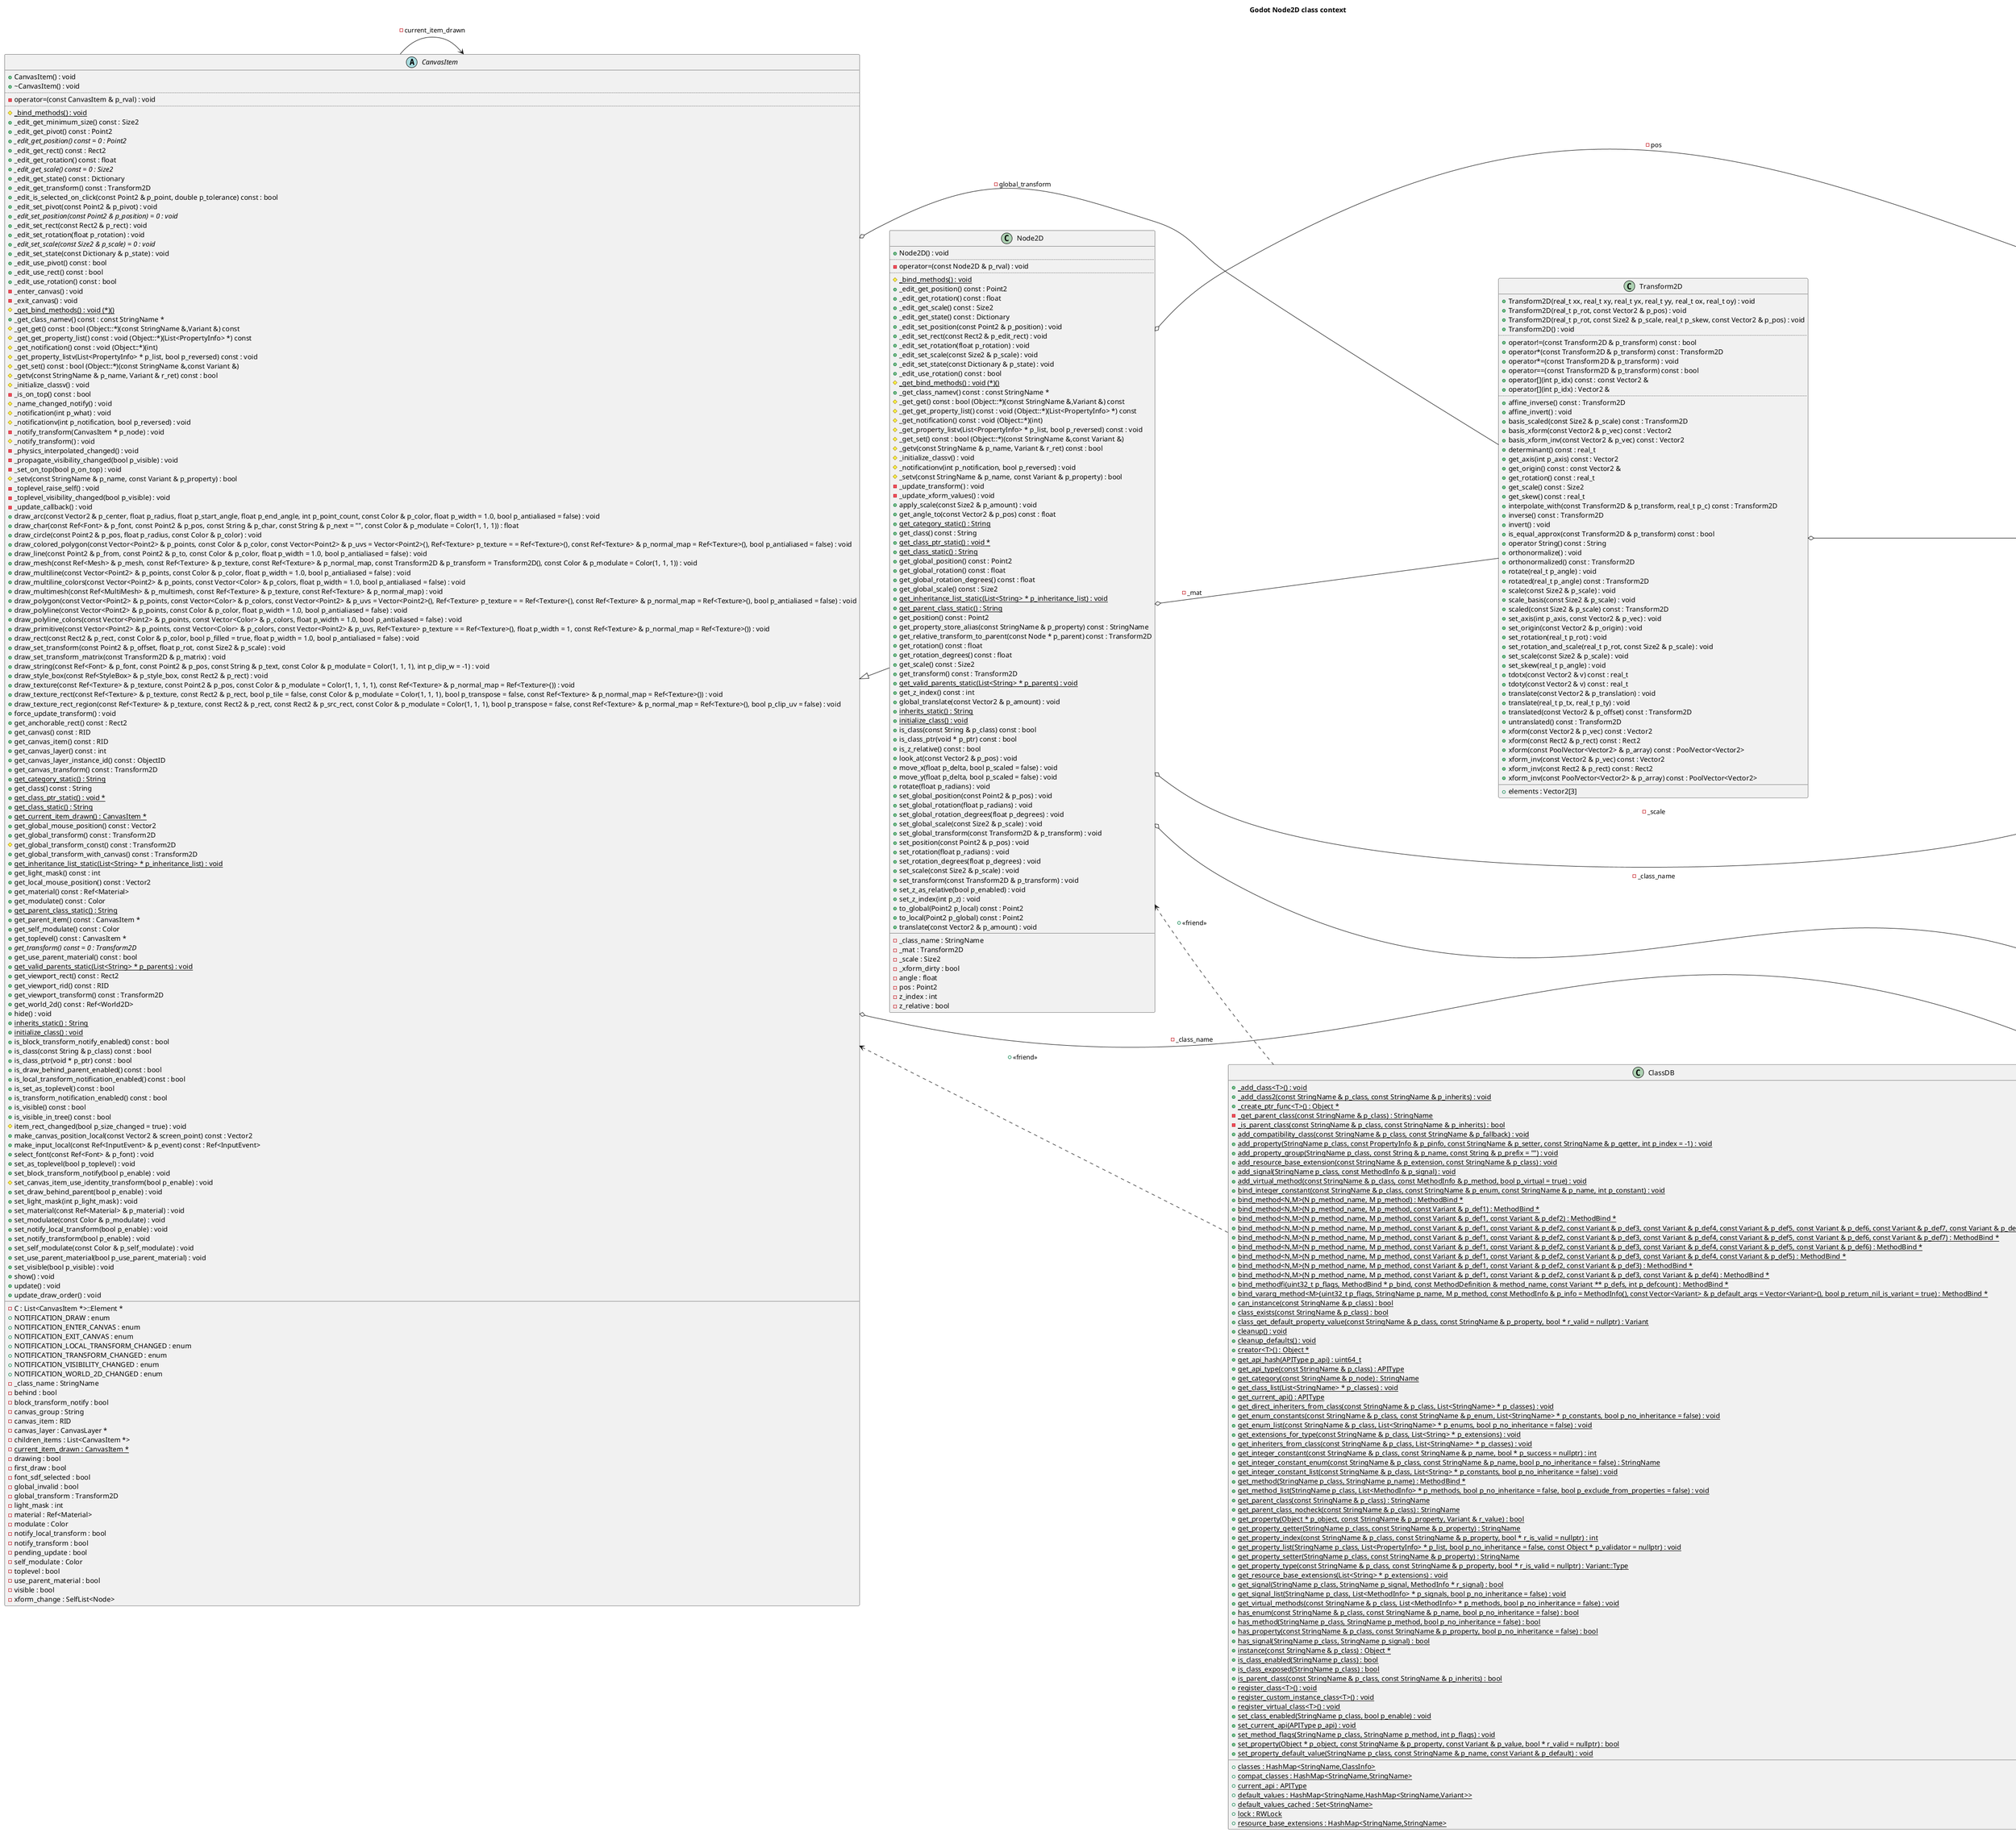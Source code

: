 @startuml
title Godot Node2D class context
left to right direction
class "Vector2" as C_0000426476222404906215
class C_0000426476222404906215 [[https://github.com/godotengine/godot/blob/de2f0f147c5b7eff2d0f6dbc35042a4173fd59be/core/math/vector2.h#L39{Vector2}]] {
+Vector2(real_t p_x, real_t p_y) : void [[[https://github.com/godotengine/godot/blob/de2f0f147c5b7eff2d0f6dbc35042a4173fd59be/core/math/vector2.h#L172{Vector2}]]]
+Vector2() : void [[[https://github.com/godotengine/godot/blob/de2f0f147c5b7eff2d0f6dbc35042a4173fd59be/core/math/vector2.h#L176{Vector2}]]]
..
+operator!=(const Vector2 & p_vec2) const : bool [[[https://github.com/godotengine/godot/blob/de2f0f147c5b7eff2d0f6dbc35042a4173fd59be/core/math/vector2.h#L140{operator!=}]]]
+operator*(const Vector2 & p_v) const : Vector2 [[[https://github.com/godotengine/godot/blob/de2f0f147c5b7eff2d0f6dbc35042a4173fd59be/core/math/vector2.h#L124{operator*}]]]
+operator*(real_t p_scalar) const : Vector2 [[[https://github.com/godotengine/godot/blob/de2f0f147c5b7eff2d0f6dbc35042a4173fd59be/core/math/vector2.h#L126{operator*}]]]
+operator*=(real_t p_scalar) : void [[[https://github.com/godotengine/godot/blob/de2f0f147c5b7eff2d0f6dbc35042a4173fd59be/core/math/vector2.h#L127{operator*=}]]]
+operator*=(const Vector2 & p_v) : void [[[https://github.com/godotengine/godot/blob/de2f0f147c5b7eff2d0f6dbc35042a4173fd59be/core/math/vector2.h#L128{operator*=}]]]
+operator+(const Vector2 & p_v) const : Vector2 [[[https://github.com/godotengine/godot/blob/de2f0f147c5b7eff2d0f6dbc35042a4173fd59be/core/math/vector2.h#L120{operator+}]]]
+operator+=(const Vector2 & p_v) : void [[[https://github.com/godotengine/godot/blob/de2f0f147c5b7eff2d0f6dbc35042a4173fd59be/core/math/vector2.h#L121{operator+=}]]]
+operator-(const Vector2 & p_v) const : Vector2 [[[https://github.com/godotengine/godot/blob/de2f0f147c5b7eff2d0f6dbc35042a4173fd59be/core/math/vector2.h#L122{operator-}]]]
+operator-() const : Vector2 [[[https://github.com/godotengine/godot/blob/de2f0f147c5b7eff2d0f6dbc35042a4173fd59be/core/math/vector2.h#L137{operator-}]]]
+operator-=(const Vector2 & p_v) : void [[[https://github.com/godotengine/godot/blob/de2f0f147c5b7eff2d0f6dbc35042a4173fd59be/core/math/vector2.h#L123{operator-=}]]]
+operator/(const Vector2 & p_v) const : Vector2 [[[https://github.com/godotengine/godot/blob/de2f0f147c5b7eff2d0f6dbc35042a4173fd59be/core/math/vector2.h#L130{operator/}]]]
+operator/(real_t p_scalar) const : Vector2 [[[https://github.com/godotengine/godot/blob/de2f0f147c5b7eff2d0f6dbc35042a4173fd59be/core/math/vector2.h#L132{operator/}]]]
+operator/=(real_t p_scalar) : void [[[https://github.com/godotengine/godot/blob/de2f0f147c5b7eff2d0f6dbc35042a4173fd59be/core/math/vector2.h#L134{operator/=}]]]
+operator/=(const Vector2 & p_v) : void [[[https://github.com/godotengine/godot/blob/de2f0f147c5b7eff2d0f6dbc35042a4173fd59be/core/math/vector2.h#L135{operator/=}]]]
+operator<(const Vector2 & p_vec2) const : bool [[[https://github.com/godotengine/godot/blob/de2f0f147c5b7eff2d0f6dbc35042a4173fd59be/core/math/vector2.h#L142{operator<}]]]
+operator<=(const Vector2 & p_vec2) const : bool [[[https://github.com/godotengine/godot/blob/de2f0f147c5b7eff2d0f6dbc35042a4173fd59be/core/math/vector2.h#L144{operator<=}]]]
+operator==(const Vector2 & p_vec2) const : bool [[[https://github.com/godotengine/godot/blob/de2f0f147c5b7eff2d0f6dbc35042a4173fd59be/core/math/vector2.h#L139{operator==}]]]
+operator>(const Vector2 & p_vec2) const : bool [[[https://github.com/godotengine/godot/blob/de2f0f147c5b7eff2d0f6dbc35042a4173fd59be/core/math/vector2.h#L143{operator>}]]]
+operator>=(const Vector2 & p_vec2) const : bool [[[https://github.com/godotengine/godot/blob/de2f0f147c5b7eff2d0f6dbc35042a4173fd59be/core/math/vector2.h#L145{operator>=}]]]
+operator[](int p_idx) const : const real_t & [[[https://github.com/godotengine/godot/blob/de2f0f147c5b7eff2d0f6dbc35042a4173fd59be/core/math/vector2.h#L66{operator[]}]]]
+operator[](int p_idx) : real_t & [[[https://github.com/godotengine/godot/blob/de2f0f147c5b7eff2d0f6dbc35042a4173fd59be/core/math/vector2.h#L62{operator[]}]]]
..
+abs() const : Vector2 [[[https://github.com/godotengine/godot/blob/de2f0f147c5b7eff2d0f6dbc35042a4173fd59be/core/math/vector2.h#L154{abs}]]]
+angle() const : real_t [[[https://github.com/godotengine/godot/blob/de2f0f147c5b7eff2d0f6dbc35042a4173fd59be/core/math/vector2.h#L147{angle}]]]
+angle_to(const Vector2 & p_vector2) const : real_t [[[https://github.com/godotengine/godot/blob/de2f0f147c5b7eff2d0f6dbc35042a4173fd59be/core/math/vector2.h#L92{angle_to}]]]
+angle_to_point(const Vector2 & p_vector2) const : real_t [[[https://github.com/godotengine/godot/blob/de2f0f147c5b7eff2d0f6dbc35042a4173fd59be/core/math/vector2.h#L93{angle_to_point}]]]
+aspect() const : real_t [[[https://github.com/godotengine/godot/blob/de2f0f147c5b7eff2d0f6dbc35042a4173fd59be/core/math/vector2.h#L168{aspect}]]]
+bounce(const Vector2 & p_normal) const : Vector2 [[[https://github.com/godotengine/godot/blob/de2f0f147c5b7eff2d0f6dbc35042a4173fd59be/core/math/vector2.h#L114{bounce}]]]
+ceil() const : Vector2 [[[https://github.com/godotengine/godot/blob/de2f0f147c5b7eff2d0f6dbc35042a4173fd59be/core/math/vector2.h#L165{ceil}]]]
+clamped(real_t p_len) const : Vector2 [[[https://github.com/godotengine/godot/blob/de2f0f147c5b7eff2d0f6dbc35042a4173fd59be/core/math/vector2.h#L104{clamped}]]]
+cross(const Vector2 & p_other) const : real_t [[[https://github.com/godotengine/godot/blob/de2f0f147c5b7eff2d0f6dbc35042a4173fd59be/core/math/vector2.h#L97{cross}]]]
+cubic_interpolate(const Vector2 & p_b, const Vector2 & p_pre_a, const Vector2 & p_post_b, real_t p_weight) const : Vector2 [[[https://github.com/godotengine/godot/blob/de2f0f147c5b7eff2d0f6dbc35042a4173fd59be/core/math/vector2.h#L110{cubic_interpolate}]]]
+direction_to(const Vector2 & p_to) const : Vector2 [[[https://github.com/godotengine/godot/blob/de2f0f147c5b7eff2d0f6dbc35042a4173fd59be/core/math/vector2.h#L94{direction_to}]]]
+distance_squared_to(const Vector2 & p_vector2) const : real_t [[[https://github.com/godotengine/godot/blob/de2f0f147c5b7eff2d0f6dbc35042a4173fd59be/core/math/vector2.h#L91{distance_squared_to}]]]
+distance_to(const Vector2 & p_vector2) const : real_t [[[https://github.com/godotengine/godot/blob/de2f0f147c5b7eff2d0f6dbc35042a4173fd59be/core/math/vector2.h#L90{distance_to}]]]
+dot(const Vector2 & p_other) const : real_t [[[https://github.com/godotengine/godot/blob/de2f0f147c5b7eff2d0f6dbc35042a4173fd59be/core/math/vector2.h#L96{dot}]]]
+floor() const : Vector2 [[[https://github.com/godotengine/godot/blob/de2f0f147c5b7eff2d0f6dbc35042a4173fd59be/core/math/vector2.h#L164{floor}]]]
+is_equal_approx(const Vector2 & p_v) const : bool [[[https://github.com/godotengine/godot/blob/de2f0f147c5b7eff2d0f6dbc35042a4173fd59be/core/math/vector2.h#L117{is_equal_approx}]]]
+is_normalized() const : bool [[[https://github.com/godotengine/godot/blob/de2f0f147c5b7eff2d0f6dbc35042a4173fd59be/core/math/vector2.h#L85{is_normalized}]]]
+is_zero_approx() const : bool [[[https://github.com/godotengine/godot/blob/de2f0f147c5b7eff2d0f6dbc35042a4173fd59be/core/math/vector2.h#L118{is_zero_approx}]]]
+length() const : real_t [[[https://github.com/godotengine/godot/blob/de2f0f147c5b7eff2d0f6dbc35042a4173fd59be/core/math/vector2.h#L87{length}]]]
+length_squared() const : real_t [[[https://github.com/godotengine/godot/blob/de2f0f147c5b7eff2d0f6dbc35042a4173fd59be/core/math/vector2.h#L88{length_squared}]]]
+limit_length(real_t p_len = 1.0) const : Vector2 [[[https://github.com/godotengine/godot/blob/de2f0f147c5b7eff2d0f6dbc35042a4173fd59be/core/math/vector2.h#L105{limit_length}]]]
{static} +linear_interpolate(const Vector2 & p_a, const Vector2 & p_b, real_t p_weight) : Vector2 [[[https://github.com/godotengine/godot/blob/de2f0f147c5b7eff2d0f6dbc35042a4173fd59be/core/math/vector2.h#L107{linear_interpolate}]]]
+linear_interpolate(const Vector2 & p_to, real_t p_weight) const : Vector2 [[[https://github.com/godotengine/godot/blob/de2f0f147c5b7eff2d0f6dbc35042a4173fd59be/core/math/vector2.h#L108{linear_interpolate}]]]
+max_axis() const : int [[[https://github.com/godotengine/godot/blob/de2f0f147c5b7eff2d0f6dbc35042a4173fd59be/core/math/vector2.h#L79{max_axis}]]]
+min_axis() const : int [[[https://github.com/godotengine/godot/blob/de2f0f147c5b7eff2d0f6dbc35042a4173fd59be/core/math/vector2.h#L75{min_axis}]]]
+move_toward(const Vector2 & p_to, real_t p_delta) const : Vector2 [[[https://github.com/godotengine/godot/blob/de2f0f147c5b7eff2d0f6dbc35042a4173fd59be/core/math/vector2.h#L111{move_toward}]]]
+normalize() : void [[[https://github.com/godotengine/godot/blob/de2f0f147c5b7eff2d0f6dbc35042a4173fd59be/core/math/vector2.h#L83{normalize}]]]
+normalized() const : Vector2 [[[https://github.com/godotengine/godot/blob/de2f0f147c5b7eff2d0f6dbc35042a4173fd59be/core/math/vector2.h#L84{normalized}]]]
+operator String() const : String [[[https://github.com/godotengine/godot/blob/de2f0f147c5b7eff2d0f6dbc35042a4173fd59be/core/math/vector2.h#L170{operator String}]]]
+plane_project(real_t p_d, const Vector2 & p_vec) const : Vector2 [[[https://github.com/godotengine/godot/blob/de2f0f147c5b7eff2d0f6dbc35042a4173fd59be/core/math/vector2.h#L102{plane_project}]]]
+posmod(real_t p_mod) const : Vector2 [[[https://github.com/godotengine/godot/blob/de2f0f147c5b7eff2d0f6dbc35042a4173fd59be/core/math/vector2.h#L98{posmod}]]]
+posmodv(const Vector2 & p_modv) const : Vector2 [[[https://github.com/godotengine/godot/blob/de2f0f147c5b7eff2d0f6dbc35042a4173fd59be/core/math/vector2.h#L99{posmodv}]]]
+project(const Vector2 & p_to) const : Vector2 [[[https://github.com/godotengine/godot/blob/de2f0f147c5b7eff2d0f6dbc35042a4173fd59be/core/math/vector2.h#L100{project}]]]
+reflect(const Vector2 & p_normal) const : Vector2 [[[https://github.com/godotengine/godot/blob/de2f0f147c5b7eff2d0f6dbc35042a4173fd59be/core/math/vector2.h#L115{reflect}]]]
+rotated(real_t p_by) const : Vector2 [[[https://github.com/godotengine/godot/blob/de2f0f147c5b7eff2d0f6dbc35042a4173fd59be/core/math/vector2.h#L158{rotated}]]]
+round() const : Vector2 [[[https://github.com/godotengine/godot/blob/de2f0f147c5b7eff2d0f6dbc35042a4173fd59be/core/math/vector2.h#L166{round}]]]
+set_all(real_t p_value) : void [[[https://github.com/godotengine/godot/blob/de2f0f147c5b7eff2d0f6dbc35042a4173fd59be/core/math/vector2.h#L71{set_all}]]]
+set_rotation(real_t p_radians) : void [[[https://github.com/godotengine/godot/blob/de2f0f147c5b7eff2d0f6dbc35042a4173fd59be/core/math/vector2.h#L149{set_rotation}]]]
+sign() const : Vector2 [[[https://github.com/godotengine/godot/blob/de2f0f147c5b7eff2d0f6dbc35042a4173fd59be/core/math/vector2.h#L163{sign}]]]
+slerp(const Vector2 & p_to, real_t p_weight) const : Vector2 [[[https://github.com/godotengine/godot/blob/de2f0f147c5b7eff2d0f6dbc35042a4173fd59be/core/math/vector2.h#L109{slerp}]]]
+slide(const Vector2 & p_normal) const : Vector2 [[[https://github.com/godotengine/godot/blob/de2f0f147c5b7eff2d0f6dbc35042a4173fd59be/core/math/vector2.h#L113{slide}]]]
+snapped(const Vector2 & p_by) const : Vector2 [[[https://github.com/godotengine/godot/blob/de2f0f147c5b7eff2d0f6dbc35042a4173fd59be/core/math/vector2.h#L167{snapped}]]]
+tangent() const : Vector2 [[[https://github.com/godotengine/godot/blob/de2f0f147c5b7eff2d0f6dbc35042a4173fd59be/core/math/vector2.h#L159{tangent}]]]
__
+ : Vector2::() [[[https://github.com/godotengine/godot/blob/de2f0f147c5b7eff2d0f6dbc35042a4173fd59be/core/math/vector2.h#L47{}]]]
{static} +AXIS_COUNT : const int [[[https://github.com/godotengine/godot/blob/de2f0f147c5b7eff2d0f6dbc35042a4173fd59be/core/math/vector2.h#L40{AXIS_COUNT}]]]
}
class "Transform2D" as C_0010369105973531238437
class C_0010369105973531238437 [[https://github.com/godotengine/godot/blob/de2f0f147c5b7eff2d0f6dbc35042a4173fd59be/core/math/transform_2d.h#L37{Transform2D}]] {
+Transform2D(real_t xx, real_t xy, real_t yx, real_t yy, real_t ox, real_t oy) : void [[[https://github.com/godotengine/godot/blob/de2f0f147c5b7eff2d0f6dbc35042a4173fd59be/core/math/transform_2d.h#L128{Transform2D}]]]
+Transform2D(real_t p_rot, const Vector2 & p_pos) : void [[[https://github.com/godotengine/godot/blob/de2f0f147c5b7eff2d0f6dbc35042a4173fd59be/core/math/transform_2d.h#L137{Transform2D}]]]
+Transform2D(real_t p_rot, const Size2 & p_scale, real_t p_skew, const Vector2 & p_pos) : void [[[https://github.com/godotengine/godot/blob/de2f0f147c5b7eff2d0f6dbc35042a4173fd59be/core/math/transform_2d.h#L138{Transform2D}]]]
+Transform2D() : void [[[https://github.com/godotengine/godot/blob/de2f0f147c5b7eff2d0f6dbc35042a4173fd59be/core/math/transform_2d.h#L140{Transform2D}]]]
..
+operator!=(const Transform2D & p_transform) const : bool [[[https://github.com/godotengine/godot/blob/de2f0f147c5b7eff2d0f6dbc35042a4173fd59be/core/math/transform_2d.h#L104{operator!=}]]]
+operator*(const Transform2D & p_transform) const : Transform2D [[[https://github.com/godotengine/godot/blob/de2f0f147c5b7eff2d0f6dbc35042a4173fd59be/core/math/transform_2d.h#L107{operator*}]]]
+operator*=(const Transform2D & p_transform) : void [[[https://github.com/godotengine/godot/blob/de2f0f147c5b7eff2d0f6dbc35042a4173fd59be/core/math/transform_2d.h#L106{operator*=}]]]
+operator==(const Transform2D & p_transform) const : bool [[[https://github.com/godotengine/godot/blob/de2f0f147c5b7eff2d0f6dbc35042a4173fd59be/core/math/transform_2d.h#L103{operator==}]]]
+operator[](int p_idx) const : const Vector2 & [[[https://github.com/godotengine/godot/blob/de2f0f147c5b7eff2d0f6dbc35042a4173fd59be/core/math/transform_2d.h#L54{operator[]}]]]
+operator[](int p_idx) : Vector2 & [[[https://github.com/godotengine/godot/blob/de2f0f147c5b7eff2d0f6dbc35042a4173fd59be/core/math/transform_2d.h#L55{operator[]}]]]
..
+affine_inverse() const : Transform2D [[[https://github.com/godotengine/godot/blob/de2f0f147c5b7eff2d0f6dbc35042a4173fd59be/core/math/transform_2d.h#L70{affine_inverse}]]]
+affine_invert() : void [[[https://github.com/godotengine/godot/blob/de2f0f147c5b7eff2d0f6dbc35042a4173fd59be/core/math/transform_2d.h#L69{affine_invert}]]]
+basis_scaled(const Size2 & p_scale) const : Transform2D [[[https://github.com/godotengine/godot/blob/de2f0f147c5b7eff2d0f6dbc35042a4173fd59be/core/math/transform_2d.h#L93{basis_scaled}]]]
+basis_xform(const Vector2 & p_vec) const : Vector2 [[[https://github.com/godotengine/godot/blob/de2f0f147c5b7eff2d0f6dbc35042a4173fd59be/core/math/transform_2d.h#L117{basis_xform}]]]
+basis_xform_inv(const Vector2 & p_vec) const : Vector2 [[[https://github.com/godotengine/godot/blob/de2f0f147c5b7eff2d0f6dbc35042a4173fd59be/core/math/transform_2d.h#L118{basis_xform_inv}]]]
+determinant() const : real_t [[[https://github.com/godotengine/godot/blob/de2f0f147c5b7eff2d0f6dbc35042a4173fd59be/core/math/transform_2d.h#L84{determinant}]]]
+get_axis(int p_axis) const : Vector2 [[[https://github.com/godotengine/godot/blob/de2f0f147c5b7eff2d0f6dbc35042a4173fd59be/core/math/transform_2d.h#L57{get_axis}]]]
+get_origin() const : const Vector2 & [[[https://github.com/godotengine/godot/blob/de2f0f147c5b7eff2d0f6dbc35042a4173fd59be/core/math/transform_2d.h#L89{get_origin}]]]
+get_rotation() const : real_t [[[https://github.com/godotengine/godot/blob/de2f0f147c5b7eff2d0f6dbc35042a4173fd59be/core/math/transform_2d.h#L73{get_rotation}]]]
+get_scale() const : Size2 [[[https://github.com/godotengine/godot/blob/de2f0f147c5b7eff2d0f6dbc35042a4173fd59be/core/math/transform_2d.h#L86{get_scale}]]]
+get_skew() const : real_t [[[https://github.com/godotengine/godot/blob/de2f0f147c5b7eff2d0f6dbc35042a4173fd59be/core/math/transform_2d.h#L75{get_skew}]]]
+interpolate_with(const Transform2D & p_transform, real_t p_c) const : Transform2D [[[https://github.com/godotengine/godot/blob/de2f0f147c5b7eff2d0f6dbc35042a4173fd59be/core/math/transform_2d.h#L109{interpolate_with}]]]
+inverse() const : Transform2D [[[https://github.com/godotengine/godot/blob/de2f0f147c5b7eff2d0f6dbc35042a4173fd59be/core/math/transform_2d.h#L67{inverse}]]]
+invert() : void [[[https://github.com/godotengine/godot/blob/de2f0f147c5b7eff2d0f6dbc35042a4173fd59be/core/math/transform_2d.h#L66{invert}]]]
+is_equal_approx(const Transform2D & p_transform) const : bool [[[https://github.com/godotengine/godot/blob/de2f0f147c5b7eff2d0f6dbc35042a4173fd59be/core/math/transform_2d.h#L101{is_equal_approx}]]]
+operator String() const : String [[[https://github.com/godotengine/godot/blob/de2f0f147c5b7eff2d0f6dbc35042a4173fd59be/core/math/transform_2d.h#L126{operator String}]]]
+orthonormalize() : void [[[https://github.com/godotengine/godot/blob/de2f0f147c5b7eff2d0f6dbc35042a4173fd59be/core/math/transform_2d.h#L99{orthonormalize}]]]
+orthonormalized() const : Transform2D [[[https://github.com/godotengine/godot/blob/de2f0f147c5b7eff2d0f6dbc35042a4173fd59be/core/math/transform_2d.h#L100{orthonormalized}]]]
+rotate(real_t p_angle) : void [[[https://github.com/godotengine/godot/blob/de2f0f147c5b7eff2d0f6dbc35042a4173fd59be/core/math/transform_2d.h#L77{rotate}]]]
+rotated(real_t p_angle) const : Transform2D [[[https://github.com/godotengine/godot/blob/de2f0f147c5b7eff2d0f6dbc35042a4173fd59be/core/math/transform_2d.h#L95{rotated}]]]
+scale(const Size2 & p_scale) : void [[[https://github.com/godotengine/godot/blob/de2f0f147c5b7eff2d0f6dbc35042a4173fd59be/core/math/transform_2d.h#L79{scale}]]]
+scale_basis(const Size2 & p_scale) : void [[[https://github.com/godotengine/godot/blob/de2f0f147c5b7eff2d0f6dbc35042a4173fd59be/core/math/transform_2d.h#L80{scale_basis}]]]
+scaled(const Size2 & p_scale) const : Transform2D [[[https://github.com/godotengine/godot/blob/de2f0f147c5b7eff2d0f6dbc35042a4173fd59be/core/math/transform_2d.h#L92{scaled}]]]
+set_axis(int p_axis, const Vector2 & p_vec) : void [[[https://github.com/godotengine/godot/blob/de2f0f147c5b7eff2d0f6dbc35042a4173fd59be/core/math/transform_2d.h#L61{set_axis}]]]
+set_origin(const Vector2 & p_origin) : void [[[https://github.com/godotengine/godot/blob/de2f0f147c5b7eff2d0f6dbc35042a4173fd59be/core/math/transform_2d.h#L90{set_origin}]]]
+set_rotation(real_t p_rot) : void [[[https://github.com/godotengine/godot/blob/de2f0f147c5b7eff2d0f6dbc35042a4173fd59be/core/math/transform_2d.h#L72{set_rotation}]]]
+set_rotation_and_scale(real_t p_rot, const Size2 & p_scale) : void [[[https://github.com/godotengine/godot/blob/de2f0f147c5b7eff2d0f6dbc35042a4173fd59be/core/math/transform_2d.h#L76{set_rotation_and_scale}]]]
+set_scale(const Size2 & p_scale) : void [[[https://github.com/godotengine/godot/blob/de2f0f147c5b7eff2d0f6dbc35042a4173fd59be/core/math/transform_2d.h#L87{set_scale}]]]
+set_skew(real_t p_angle) : void [[[https://github.com/godotengine/godot/blob/de2f0f147c5b7eff2d0f6dbc35042a4173fd59be/core/math/transform_2d.h#L74{set_skew}]]]
+tdotx(const Vector2 & v) const : real_t [[[https://github.com/godotengine/godot/blob/de2f0f147c5b7eff2d0f6dbc35042a4173fd59be/core/math/transform_2d.h#L51{tdotx}]]]
+tdoty(const Vector2 & v) const : real_t [[[https://github.com/godotengine/godot/blob/de2f0f147c5b7eff2d0f6dbc35042a4173fd59be/core/math/transform_2d.h#L52{tdoty}]]]
+translate(const Vector2 & p_translation) : void [[[https://github.com/godotengine/godot/blob/de2f0f147c5b7eff2d0f6dbc35042a4173fd59be/core/math/transform_2d.h#L82{translate}]]]
+translate(real_t p_tx, real_t p_ty) : void [[[https://github.com/godotengine/godot/blob/de2f0f147c5b7eff2d0f6dbc35042a4173fd59be/core/math/transform_2d.h#L81{translate}]]]
+translated(const Vector2 & p_offset) const : Transform2D [[[https://github.com/godotengine/godot/blob/de2f0f147c5b7eff2d0f6dbc35042a4173fd59be/core/math/transform_2d.h#L94{translated}]]]
+untranslated() const : Transform2D [[[https://github.com/godotengine/godot/blob/de2f0f147c5b7eff2d0f6dbc35042a4173fd59be/core/math/transform_2d.h#L97{untranslated}]]]
+xform(const Vector2 & p_vec) const : Vector2 [[[https://github.com/godotengine/godot/blob/de2f0f147c5b7eff2d0f6dbc35042a4173fd59be/core/math/transform_2d.h#L119{xform}]]]
+xform(const Rect2 & p_rect) const : Rect2 [[[https://github.com/godotengine/godot/blob/de2f0f147c5b7eff2d0f6dbc35042a4173fd59be/core/math/transform_2d.h#L121{xform}]]]
+xform(const PoolVector<Vector2> & p_array) const : PoolVector<Vector2> [[[https://github.com/godotengine/godot/blob/de2f0f147c5b7eff2d0f6dbc35042a4173fd59be/core/math/transform_2d.h#L123{xform}]]]
+xform_inv(const Vector2 & p_vec) const : Vector2 [[[https://github.com/godotengine/godot/blob/de2f0f147c5b7eff2d0f6dbc35042a4173fd59be/core/math/transform_2d.h#L120{xform_inv}]]]
+xform_inv(const Rect2 & p_rect) const : Rect2 [[[https://github.com/godotengine/godot/blob/de2f0f147c5b7eff2d0f6dbc35042a4173fd59be/core/math/transform_2d.h#L122{xform_inv}]]]
+xform_inv(const PoolVector<Vector2> & p_array) const : PoolVector<Vector2> [[[https://github.com/godotengine/godot/blob/de2f0f147c5b7eff2d0f6dbc35042a4173fd59be/core/math/transform_2d.h#L124{xform_inv}]]]
__
+elements : Vector2[3] [[[https://github.com/godotengine/godot/blob/de2f0f147c5b7eff2d0f6dbc35042a4173fd59be/core/math/transform_2d.h#L49{elements}]]]
}
class "StringName" as C_0014865595237146273550
class C_0014865595237146273550 [[https://github.com/godotengine/godot/blob/de2f0f147c5b7eff2d0f6dbc35042a4173fd59be/core/string_name.h#L45{StringName}]] {
-StringName(_Data * p_data) : void [[[https://github.com/godotengine/godot/blob/de2f0f147c5b7eff2d0f6dbc35042a4173fd59be/core/string_name.h#L89{StringName}]]]
+StringName(const char * p_name) : void [[[https://github.com/godotengine/godot/blob/de2f0f147c5b7eff2d0f6dbc35042a4173fd59be/core/string_name.h#L166{StringName}]]]
+StringName(const StringName & p_name) : void [[[https://github.com/godotengine/godot/blob/de2f0f147c5b7eff2d0f6dbc35042a4173fd59be/core/string_name.h#L167{StringName}]]]
+StringName(const String & p_name) : void [[[https://github.com/godotengine/godot/blob/de2f0f147c5b7eff2d0f6dbc35042a4173fd59be/core/string_name.h#L168{StringName}]]]
+StringName(const StaticCString & p_static_string) : void [[[https://github.com/godotengine/godot/blob/de2f0f147c5b7eff2d0f6dbc35042a4173fd59be/core/string_name.h#L169{StringName}]]]
+StringName() : void [[[https://github.com/godotengine/godot/blob/de2f0f147c5b7eff2d0f6dbc35042a4173fd59be/core/string_name.h#L170{StringName}]]]
+~StringName() : void [[[https://github.com/godotengine/godot/blob/de2f0f147c5b7eff2d0f6dbc35042a4173fd59be/core/string_name.h#L171{~StringName}]]]
..
+operator=(const StringName & p_name) : void [[[https://github.com/godotengine/godot/blob/de2f0f147c5b7eff2d0f6dbc35042a4173fd59be/core/string_name.h#L165{operator=}]]]
..
+operator!=(const String & p_name) const : bool [[[https://github.com/godotengine/godot/blob/de2f0f147c5b7eff2d0f6dbc35042a4173fd59be/core/string_name.h#L96{operator!=}]]]
+operator!=(const StringName & p_name) const : bool [[[https://github.com/godotengine/godot/blob/de2f0f147c5b7eff2d0f6dbc35042a4173fd59be/core/string_name.h#L126{operator!=}]]]
+operator<(const StringName & p_name) const : bool [[[https://github.com/godotengine/godot/blob/de2f0f147c5b7eff2d0f6dbc35042a4173fd59be/core/string_name.h#L108{operator<}]]]
+operator==(const String & p_name) const : bool [[[https://github.com/godotengine/godot/blob/de2f0f147c5b7eff2d0f6dbc35042a4173fd59be/core/string_name.h#L94{operator==}]]]
+operator==(const char * p_name) const : bool [[[https://github.com/godotengine/godot/blob/de2f0f147c5b7eff2d0f6dbc35042a4173fd59be/core/string_name.h#L95{operator==}]]]
+operator==(const StringName & p_name) const : bool [[[https://github.com/godotengine/godot/blob/de2f0f147c5b7eff2d0f6dbc35042a4173fd59be/core/string_name.h#L111{operator==}]]]
..
{static} -cleanup() : void [[[https://github.com/godotengine/godot/blob/de2f0f147c5b7eff2d0f6dbc35042a4173fd59be/core/string_name.h#L86{cleanup}]]]
+data_unique_pointer() const : const void * [[[https://github.com/godotengine/godot/blob/de2f0f147c5b7eff2d0f6dbc35042a4173fd59be/core/string_name.h#L123{data_unique_pointer}]]]
+hash() const : uint32_t [[[https://github.com/godotengine/godot/blob/de2f0f147c5b7eff2d0f6dbc35042a4173fd59be/core/string_name.h#L116{hash}]]]
+is_node_unique_name() const : bool [[[https://github.com/godotengine/godot/blob/de2f0f147c5b7eff2d0f6dbc35042a4173fd59be/core/string_name.h#L98{is_node_unique_name}]]]
+operator String() const : String [[[https://github.com/godotengine/godot/blob/de2f0f147c5b7eff2d0f6dbc35042a4173fd59be/core/string_name.h#L128{operator String}]]]
+operator const void *() const : const void * [[[https://github.com/godotengine/godot/blob/de2f0f147c5b7eff2d0f6dbc35042a4173fd59be/core/string_name.h#L92{operator const void *}]]]
{static} +search(const char * p_name) : StringName [[[https://github.com/godotengine/godot/blob/de2f0f147c5b7eff2d0f6dbc35042a4173fd59be/core/string_name.h#L140{search}]]]
{static} +search(const CharType * p_name) : StringName [[[https://github.com/godotengine/godot/blob/de2f0f147c5b7eff2d0f6dbc35042a4173fd59be/core/string_name.h#L141{search}]]]
{static} +search(const String & p_name) : StringName [[[https://github.com/godotengine/godot/blob/de2f0f147c5b7eff2d0f6dbc35042a4173fd59be/core/string_name.h#L142{search}]]]
{static} -setup() : void [[[https://github.com/godotengine/godot/blob/de2f0f147c5b7eff2d0f6dbc35042a4173fd59be/core/string_name.h#L85{setup}]]]
-unref() : void [[[https://github.com/godotengine/godot/blob/de2f0f147c5b7eff2d0f6dbc35042a4173fd59be/core/string_name.h#L80{unref}]]]
__
-STRING_TABLE_BITS : enum
-STRING_TABLE_LEN : enum
-STRING_TABLE_MASK : enum
-_data : _Data * [[[https://github.com/godotengine/godot/blob/de2f0f147c5b7eff2d0f6dbc35042a4173fd59be/core/string_name.h#L73{_data}]]]
{static} -_table : _Data *[4096] [[[https://github.com/godotengine/godot/blob/de2f0f147c5b7eff2d0f6dbc35042a4173fd59be/core/string_name.h#L71{_table}]]]
{static} -configured : bool [[[https://github.com/godotengine/godot/blob/de2f0f147c5b7eff2d0f6dbc35042a4173fd59be/core/string_name.h#L87{configured}]]]
{static} -lock : Mutex [[[https://github.com/godotengine/godot/blob/de2f0f147c5b7eff2d0f6dbc35042a4173fd59be/core/string_name.h#L84{lock}]]]
}
class "ClassDB" as C_0000836515410371175686
class C_0000836515410371175686 [[https://github.com/godotengine/godot/blob/de2f0f147c5b7eff2d0f6dbc35042a4173fd59be/core/class_db.h#L90{ClassDB}]] {
{static} +_add_class<T>() : void
{static} +_add_class2(const StringName & p_class, const StringName & p_inherits) : void [[[https://github.com/godotengine/godot/blob/de2f0f147c5b7eff2d0f6dbc35042a4173fd59be/core/class_db.h#L153{_add_class2}]]]
{static} +_create_ptr_func<T>() : Object *
{static} -_get_parent_class(const StringName & p_class) : StringName [[[https://github.com/godotengine/godot/blob/de2f0f147c5b7eff2d0f6dbc35042a4173fd59be/core/class_db.h#L160{_get_parent_class}]]]
{static} -_is_parent_class(const StringName & p_class, const StringName & p_inherits) : bool [[[https://github.com/godotengine/godot/blob/de2f0f147c5b7eff2d0f6dbc35042a4173fd59be/core/class_db.h#L161{_is_parent_class}]]]
{static} +add_compatibility_class(const StringName & p_class, const StringName & p_fallback) : void [[[https://github.com/godotengine/godot/blob/de2f0f147c5b7eff2d0f6dbc35042a4173fd59be/core/class_db.h#L378{add_compatibility_class}]]]
{static} +add_property(StringName p_class, const PropertyInfo & p_pinfo, const StringName & p_setter, const StringName & p_getter, int p_index = -1) : void [[[https://github.com/godotengine/godot/blob/de2f0f147c5b7eff2d0f6dbc35042a4173fd59be/core/class_db.h#L336{add_property}]]]
{static} +add_property_group(StringName p_class, const String & p_name, const String & p_prefix = "") : void [[[https://github.com/godotengine/godot/blob/de2f0f147c5b7eff2d0f6dbc35042a4173fd59be/core/class_db.h#L335{add_property_group}]]]
{static} +add_resource_base_extension(const StringName & p_extension, const StringName & p_class) : void [[[https://github.com/godotengine/godot/blob/de2f0f147c5b7eff2d0f6dbc35042a4173fd59be/core/class_db.h#L374{add_resource_base_extension}]]]
{static} +add_signal(StringName p_class, const MethodInfo & p_signal) : void [[[https://github.com/godotengine/godot/blob/de2f0f147c5b7eff2d0f6dbc35042a4173fd59be/core/class_db.h#L330{add_signal}]]]
{static} +add_virtual_method(const StringName & p_class, const MethodInfo & p_method, bool p_virtual = true) : void [[[https://github.com/godotengine/godot/blob/de2f0f147c5b7eff2d0f6dbc35042a4173fd59be/core/class_db.h#L353{add_virtual_method}]]]
{static} +bind_integer_constant(const StringName & p_class, const StringName & p_enum, const StringName & p_name, int p_constant) : void [[[https://github.com/godotengine/godot/blob/de2f0f147c5b7eff2d0f6dbc35042a4173fd59be/core/class_db.h#L356{bind_integer_constant}]]]
{static} +bind_method<N,M>(N p_method_name, M p_method) : MethodBind *
{static} +bind_method<N,M>(N p_method_name, M p_method, const Variant & p_def1) : MethodBind *
{static} +bind_method<N,M>(N p_method_name, M p_method, const Variant & p_def1, const Variant & p_def2) : MethodBind *
{static} +bind_method<N,M>(N p_method_name, M p_method, const Variant & p_def1, const Variant & p_def2, const Variant & p_def3, const Variant & p_def4, const Variant & p_def5, const Variant & p_def6, const Variant & p_def7, const Variant & p_def8) : MethodBind *
{static} +bind_method<N,M>(N p_method_name, M p_method, const Variant & p_def1, const Variant & p_def2, const Variant & p_def3, const Variant & p_def4, const Variant & p_def5, const Variant & p_def6, const Variant & p_def7) : MethodBind *
{static} +bind_method<N,M>(N p_method_name, M p_method, const Variant & p_def1, const Variant & p_def2, const Variant & p_def3, const Variant & p_def4, const Variant & p_def5, const Variant & p_def6) : MethodBind *
{static} +bind_method<N,M>(N p_method_name, M p_method, const Variant & p_def1, const Variant & p_def2, const Variant & p_def3, const Variant & p_def4, const Variant & p_def5) : MethodBind *
{static} +bind_method<N,M>(N p_method_name, M p_method, const Variant & p_def1, const Variant & p_def2, const Variant & p_def3) : MethodBind *
{static} +bind_method<N,M>(N p_method_name, M p_method, const Variant & p_def1, const Variant & p_def2, const Variant & p_def3, const Variant & p_def4) : MethodBind *
{static} +bind_methodfi(uint32_t p_flags, MethodBind * p_bind, const MethodDefinition & method_name, const Variant ** p_defs, int p_defcount) : MethodBind * [[[https://github.com/godotengine/godot/blob/de2f0f147c5b7eff2d0f6dbc35042a4173fd59be/core/class_db.h#L146{bind_methodfi}]]]
{static} +bind_vararg_method<M>(uint32_t p_flags, StringName p_name, M p_method, const MethodInfo & p_info = MethodInfo(), const Vector<Variant> & p_default_args = Vector<Variant>(), bool p_return_nil_is_variant = true) : MethodBind *
{static} +can_instance(const StringName & p_class) : bool [[[https://github.com/godotengine/godot/blob/de2f0f147c5b7eff2d0f6dbc35042a4173fd59be/core/class_db.h#L220{can_instance}]]]
{static} +class_exists(const StringName & p_class) : bool [[[https://github.com/godotengine/godot/blob/de2f0f147c5b7eff2d0f6dbc35042a4173fd59be/core/class_db.h#L218{class_exists}]]]
{static} +class_get_default_property_value(const StringName & p_class, const StringName & p_property, bool * r_valid = nullptr) : Variant [[[https://github.com/godotengine/godot/blob/de2f0f147c5b7eff2d0f6dbc35042a4173fd59be/core/class_db.h#L365{class_get_default_property_value}]]]
{static} +cleanup() : void [[[https://github.com/godotengine/godot/blob/de2f0f147c5b7eff2d0f6dbc35042a4173fd59be/core/class_db.h#L383{cleanup}]]]
{static} +cleanup_defaults() : void [[[https://github.com/godotengine/godot/blob/de2f0f147c5b7eff2d0f6dbc35042a4173fd59be/core/class_db.h#L382{cleanup_defaults}]]]
{static} +creator<T>() : Object *
{static} +get_api_hash(APIType p_api) : uint64_t [[[https://github.com/godotengine/godot/blob/de2f0f147c5b7eff2d0f6dbc35042a4173fd59be/core/class_db.h#L224{get_api_hash}]]]
{static} +get_api_type(const StringName & p_class) : APIType [[[https://github.com/godotengine/godot/blob/de2f0f147c5b7eff2d0f6dbc35042a4173fd59be/core/class_db.h#L222{get_api_type}]]]
{static} +get_category(const StringName & p_node) : StringName [[[https://github.com/godotengine/godot/blob/de2f0f147c5b7eff2d0f6dbc35042a4173fd59be/core/class_db.h#L367{get_category}]]]
{static} +get_class_list(List<StringName> * p_classes) : void [[[https://github.com/godotengine/godot/blob/de2f0f147c5b7eff2d0f6dbc35042a4173fd59be/core/class_db.h#L213{get_class_list}]]]
{static} +get_current_api() : APIType [[[https://github.com/godotengine/godot/blob/de2f0f147c5b7eff2d0f6dbc35042a4173fd59be/core/class_db.h#L381{get_current_api}]]]
{static} +get_direct_inheriters_from_class(const StringName & p_class, List<StringName> * p_classes) : void [[[https://github.com/godotengine/godot/blob/de2f0f147c5b7eff2d0f6dbc35042a4173fd59be/core/class_db.h#L215{get_direct_inheriters_from_class}]]]
{static} +get_enum_constants(const StringName & p_class, const StringName & p_enum, List<StringName> * p_constants, bool p_no_inheritance = false) : void [[[https://github.com/godotengine/godot/blob/de2f0f147c5b7eff2d0f6dbc35042a4173fd59be/core/class_db.h#L362{get_enum_constants}]]]
{static} +get_enum_list(const StringName & p_class, List<StringName> * p_enums, bool p_no_inheritance = false) : void [[[https://github.com/godotengine/godot/blob/de2f0f147c5b7eff2d0f6dbc35042a4173fd59be/core/class_db.h#L361{get_enum_list}]]]
{static} +get_extensions_for_type(const StringName & p_class, List<String> * p_extensions) : void [[[https://github.com/godotengine/godot/blob/de2f0f147c5b7eff2d0f6dbc35042a4173fd59be/core/class_db.h#L376{get_extensions_for_type}]]]
{static} +get_inheriters_from_class(const StringName & p_class, List<StringName> * p_classes) : void [[[https://github.com/godotengine/godot/blob/de2f0f147c5b7eff2d0f6dbc35042a4173fd59be/core/class_db.h#L214{get_inheriters_from_class}]]]
{static} +get_integer_constant(const StringName & p_class, const StringName & p_name, bool * p_success = nullptr) : int [[[https://github.com/godotengine/godot/blob/de2f0f147c5b7eff2d0f6dbc35042a4173fd59be/core/class_db.h#L358{get_integer_constant}]]]
{static} +get_integer_constant_enum(const StringName & p_class, const StringName & p_name, bool p_no_inheritance = false) : StringName [[[https://github.com/godotengine/godot/blob/de2f0f147c5b7eff2d0f6dbc35042a4173fd59be/core/class_db.h#L360{get_integer_constant_enum}]]]
{static} +get_integer_constant_list(const StringName & p_class, List<String> * p_constants, bool p_no_inheritance = false) : void [[[https://github.com/godotengine/godot/blob/de2f0f147c5b7eff2d0f6dbc35042a4173fd59be/core/class_db.h#L357{get_integer_constant_list}]]]
{static} +get_method(StringName p_class, StringName p_name) : MethodBind * [[[https://github.com/godotengine/godot/blob/de2f0f147c5b7eff2d0f6dbc35042a4173fd59be/core/class_db.h#L351{get_method}]]]
{static} +get_method_list(StringName p_class, List<MethodInfo> * p_methods, bool p_no_inheritance = false, bool p_exclude_from_properties = false) : void [[[https://github.com/godotengine/godot/blob/de2f0f147c5b7eff2d0f6dbc35042a4173fd59be/core/class_db.h#L350{get_method_list}]]]
{static} +get_parent_class(const StringName & p_class) : StringName [[[https://github.com/godotengine/godot/blob/de2f0f147c5b7eff2d0f6dbc35042a4173fd59be/core/class_db.h#L217{get_parent_class}]]]
{static} +get_parent_class_nocheck(const StringName & p_class) : StringName [[[https://github.com/godotengine/godot/blob/de2f0f147c5b7eff2d0f6dbc35042a4173fd59be/core/class_db.h#L216{get_parent_class_nocheck}]]]
{static} +get_property(Object * p_object, const StringName & p_property, Variant & r_value) : bool [[[https://github.com/godotengine/godot/blob/de2f0f147c5b7eff2d0f6dbc35042a4173fd59be/core/class_db.h#L340{get_property}]]]
{static} +get_property_getter(StringName p_class, const StringName & p_property) : StringName [[[https://github.com/godotengine/godot/blob/de2f0f147c5b7eff2d0f6dbc35042a4173fd59be/core/class_db.h#L345{get_property_getter}]]]
{static} +get_property_index(const StringName & p_class, const StringName & p_property, bool * r_is_valid = nullptr) : int [[[https://github.com/godotengine/godot/blob/de2f0f147c5b7eff2d0f6dbc35042a4173fd59be/core/class_db.h#L342{get_property_index}]]]
{static} +get_property_list(StringName p_class, List<PropertyInfo> * p_list, bool p_no_inheritance = false, const Object * p_validator = nullptr) : void [[[https://github.com/godotengine/godot/blob/de2f0f147c5b7eff2d0f6dbc35042a4173fd59be/core/class_db.h#L338{get_property_list}]]]
{static} +get_property_setter(StringName p_class, const StringName & p_property) : StringName [[[https://github.com/godotengine/godot/blob/de2f0f147c5b7eff2d0f6dbc35042a4173fd59be/core/class_db.h#L344{get_property_setter}]]]
{static} +get_property_type(const StringName & p_class, const StringName & p_property, bool * r_is_valid = nullptr) : Variant::Type [[[https://github.com/godotengine/godot/blob/de2f0f147c5b7eff2d0f6dbc35042a4173fd59be/core/class_db.h#L343{get_property_type}]]]
{static} +get_resource_base_extensions(List<String> * p_extensions) : void [[[https://github.com/godotengine/godot/blob/de2f0f147c5b7eff2d0f6dbc35042a4173fd59be/core/class_db.h#L375{get_resource_base_extensions}]]]
{static} +get_signal(StringName p_class, StringName p_signal, MethodInfo * r_signal) : bool [[[https://github.com/godotengine/godot/blob/de2f0f147c5b7eff2d0f6dbc35042a4173fd59be/core/class_db.h#L332{get_signal}]]]
{static} +get_signal_list(StringName p_class, List<MethodInfo> * p_signals, bool p_no_inheritance = false) : void [[[https://github.com/godotengine/godot/blob/de2f0f147c5b7eff2d0f6dbc35042a4173fd59be/core/class_db.h#L333{get_signal_list}]]]
{static} +get_virtual_methods(const StringName & p_class, List<MethodInfo> * p_methods, bool p_no_inheritance = false) : void [[[https://github.com/godotengine/godot/blob/de2f0f147c5b7eff2d0f6dbc35042a4173fd59be/core/class_db.h#L354{get_virtual_methods}]]]
{static} +has_enum(const StringName & p_class, const StringName & p_name, bool p_no_inheritance = false) : bool [[[https://github.com/godotengine/godot/blob/de2f0f147c5b7eff2d0f6dbc35042a4173fd59be/core/class_db.h#L363{has_enum}]]]
{static} +has_method(StringName p_class, StringName p_method, bool p_no_inheritance = false) : bool [[[https://github.com/godotengine/godot/blob/de2f0f147c5b7eff2d0f6dbc35042a4173fd59be/core/class_db.h#L347{has_method}]]]
{static} +has_property(const StringName & p_class, const StringName & p_property, bool p_no_inheritance = false) : bool [[[https://github.com/godotengine/godot/blob/de2f0f147c5b7eff2d0f6dbc35042a4173fd59be/core/class_db.h#L341{has_property}]]]
{static} +has_signal(StringName p_class, StringName p_signal) : bool [[[https://github.com/godotengine/godot/blob/de2f0f147c5b7eff2d0f6dbc35042a4173fd59be/core/class_db.h#L331{has_signal}]]]
{static} +instance(const StringName & p_class) : Object * [[[https://github.com/godotengine/godot/blob/de2f0f147c5b7eff2d0f6dbc35042a4173fd59be/core/class_db.h#L221{instance}]]]
{static} +is_class_enabled(StringName p_class) : bool [[[https://github.com/godotengine/godot/blob/de2f0f147c5b7eff2d0f6dbc35042a4173fd59be/core/class_db.h#L370{is_class_enabled}]]]
{static} +is_class_exposed(StringName p_class) : bool [[[https://github.com/godotengine/godot/blob/de2f0f147c5b7eff2d0f6dbc35042a4173fd59be/core/class_db.h#L372{is_class_exposed}]]]
{static} +is_parent_class(const StringName & p_class, const StringName & p_inherits) : bool [[[https://github.com/godotengine/godot/blob/de2f0f147c5b7eff2d0f6dbc35042a4173fd59be/core/class_db.h#L219{is_parent_class}]]]
{static} +register_class<T>() : void
{static} +register_custom_instance_class<T>() : void
{static} +register_virtual_class<T>() : void
{static} +set_class_enabled(StringName p_class, bool p_enable) : void [[[https://github.com/godotengine/godot/blob/de2f0f147c5b7eff2d0f6dbc35042a4173fd59be/core/class_db.h#L369{set_class_enabled}]]]
{static} +set_current_api(APIType p_api) : void [[[https://github.com/godotengine/godot/blob/de2f0f147c5b7eff2d0f6dbc35042a4173fd59be/core/class_db.h#L380{set_current_api}]]]
{static} +set_method_flags(StringName p_class, StringName p_method, int p_flags) : void [[[https://github.com/godotengine/godot/blob/de2f0f147c5b7eff2d0f6dbc35042a4173fd59be/core/class_db.h#L348{set_method_flags}]]]
{static} +set_property(Object * p_object, const StringName & p_property, const Variant & p_value, bool * r_valid = nullptr) : bool [[[https://github.com/godotengine/godot/blob/de2f0f147c5b7eff2d0f6dbc35042a4173fd59be/core/class_db.h#L339{set_property}]]]
{static} +set_property_default_value(StringName p_class, const StringName & p_name, const Variant & p_default) : void [[[https://github.com/godotengine/godot/blob/de2f0f147c5b7eff2d0f6dbc35042a4173fd59be/core/class_db.h#L337{set_property_default_value}]]]
__
{static} +classes : HashMap<StringName,ClassInfo> [[[https://github.com/godotengine/godot/blob/de2f0f147c5b7eff2d0f6dbc35042a4173fd59be/core/class_db.h#L141{classes}]]]
{static} +compat_classes : HashMap<StringName,StringName> [[[https://github.com/godotengine/godot/blob/de2f0f147c5b7eff2d0f6dbc35042a4173fd59be/core/class_db.h#L143{compat_classes}]]]
{static} +current_api : APIType [[[https://github.com/godotengine/godot/blob/de2f0f147c5b7eff2d0f6dbc35042a4173fd59be/core/class_db.h#L151{current_api}]]]
{static} +default_values : HashMap<StringName,HashMap<StringName,Variant>> [[[https://github.com/godotengine/godot/blob/de2f0f147c5b7eff2d0f6dbc35042a4173fd59be/core/class_db.h#L155{default_values}]]]
{static} +default_values_cached : Set<StringName> [[[https://github.com/godotengine/godot/blob/de2f0f147c5b7eff2d0f6dbc35042a4173fd59be/core/class_db.h#L156{default_values_cached}]]]
{static} +lock : RWLock [[[https://github.com/godotengine/godot/blob/de2f0f147c5b7eff2d0f6dbc35042a4173fd59be/core/class_db.h#L140{lock}]]]
{static} +resource_base_extensions : HashMap<StringName,StringName> [[[https://github.com/godotengine/godot/blob/de2f0f147c5b7eff2d0f6dbc35042a4173fd59be/core/class_db.h#L142{resource_base_extensions}]]]
}
abstract "CanvasItem" as C_0016595068827916527164
abstract C_0016595068827916527164 [[https://github.com/godotengine/godot/blob/de2f0f147c5b7eff2d0f6dbc35042a4173fd59be/scene/2d/canvas_item.h#L162{CanvasItem}]] {
+CanvasItem() : void [[[https://github.com/godotengine/godot/blob/de2f0f147c5b7eff2d0f6dbc35042a4173fd59be/scene/2d/canvas_item.h#L406{CanvasItem}]]]
+~CanvasItem() : void [[[https://github.com/godotengine/godot/blob/de2f0f147c5b7eff2d0f6dbc35042a4173fd59be/scene/2d/canvas_item.h#L407{~CanvasItem}]]]
..
-operator=(const CanvasItem & p_rval) : void [[[https://github.com/godotengine/godot/blob/de2f0f147c5b7eff2d0f6dbc35042a4173fd59be/core/object.h#L267{operator=}]]]
..
{static} #_bind_methods() : void [[[https://github.com/godotengine/godot/blob/de2f0f147c5b7eff2d0f6dbc35042a4173fd59be/scene/2d/canvas_item.h#L245{_bind_methods}]]]
+_edit_get_minimum_size() const : Size2 [[[https://github.com/godotengine/godot/blob/de2f0f147c5b7eff2d0f6dbc35042a4173fd59be/scene/2d/canvas_item.h#L289{_edit_get_minimum_size}]]]
+_edit_get_pivot() const : Point2 [[[https://github.com/godotengine/godot/blob/de2f0f147c5b7eff2d0f6dbc35042a4173fd59be/scene/2d/canvas_item.h#L294{_edit_get_pivot}]]]
{abstract} +_edit_get_position() const = 0 : Point2 [[[https://github.com/godotengine/godot/blob/de2f0f147c5b7eff2d0f6dbc35042a4173fd59be/scene/2d/canvas_item.h#L274{_edit_get_position}]]]
+_edit_get_rect() const : Rect2 [[[https://github.com/godotengine/godot/blob/de2f0f147c5b7eff2d0f6dbc35042a4173fd59be/scene/2d/canvas_item.h#L288{_edit_get_rect}]]]
+_edit_get_rotation() const : float [[[https://github.com/godotengine/godot/blob/de2f0f147c5b7eff2d0f6dbc35042a4173fd59be/scene/2d/canvas_item.h#L283{_edit_get_rotation}]]]
{abstract} +_edit_get_scale() const = 0 : Size2 [[[https://github.com/godotengine/godot/blob/de2f0f147c5b7eff2d0f6dbc35042a4173fd59be/scene/2d/canvas_item.h#L278{_edit_get_scale}]]]
+_edit_get_state() const : Dictionary [[[https://github.com/godotengine/godot/blob/de2f0f147c5b7eff2d0f6dbc35042a4173fd59be/scene/2d/canvas_item.h#L270{_edit_get_state}]]]
+_edit_get_transform() const : Transform2D [[[https://github.com/godotengine/godot/blob/de2f0f147c5b7eff2d0f6dbc35042a4173fd59be/scene/2d/canvas_item.h#L296{_edit_get_transform}]]]
+_edit_is_selected_on_click(const Point2 & p_point, double p_tolerance) const : bool [[[https://github.com/godotengine/godot/blob/de2f0f147c5b7eff2d0f6dbc35042a4173fd59be/scene/2d/canvas_item.h#L266{_edit_is_selected_on_click}]]]
+_edit_set_pivot(const Point2 & p_pivot) : void [[[https://github.com/godotengine/godot/blob/de2f0f147c5b7eff2d0f6dbc35042a4173fd59be/scene/2d/canvas_item.h#L293{_edit_set_pivot}]]]
{abstract} +_edit_set_position(const Point2 & p_position) = 0 : void [[[https://github.com/godotengine/godot/blob/de2f0f147c5b7eff2d0f6dbc35042a4173fd59be/scene/2d/canvas_item.h#L273{_edit_set_position}]]]
+_edit_set_rect(const Rect2 & p_rect) : void [[[https://github.com/godotengine/godot/blob/de2f0f147c5b7eff2d0f6dbc35042a4173fd59be/scene/2d/canvas_item.h#L287{_edit_set_rect}]]]
+_edit_set_rotation(float p_rotation) : void [[[https://github.com/godotengine/godot/blob/de2f0f147c5b7eff2d0f6dbc35042a4173fd59be/scene/2d/canvas_item.h#L282{_edit_set_rotation}]]]
{abstract} +_edit_set_scale(const Size2 & p_scale) = 0 : void [[[https://github.com/godotengine/godot/blob/de2f0f147c5b7eff2d0f6dbc35042a4173fd59be/scene/2d/canvas_item.h#L277{_edit_set_scale}]]]
+_edit_set_state(const Dictionary & p_state) : void [[[https://github.com/godotengine/godot/blob/de2f0f147c5b7eff2d0f6dbc35042a4173fd59be/scene/2d/canvas_item.h#L269{_edit_set_state}]]]
+_edit_use_pivot() const : bool [[[https://github.com/godotengine/godot/blob/de2f0f147c5b7eff2d0f6dbc35042a4173fd59be/scene/2d/canvas_item.h#L292{_edit_use_pivot}]]]
+_edit_use_rect() const : bool [[[https://github.com/godotengine/godot/blob/de2f0f147c5b7eff2d0f6dbc35042a4173fd59be/scene/2d/canvas_item.h#L286{_edit_use_rect}]]]
+_edit_use_rotation() const : bool [[[https://github.com/godotengine/godot/blob/de2f0f147c5b7eff2d0f6dbc35042a4173fd59be/scene/2d/canvas_item.h#L281{_edit_use_rotation}]]]
-_enter_canvas() : void [[[https://github.com/godotengine/godot/blob/de2f0f147c5b7eff2d0f6dbc35042a4173fd59be/scene/2d/canvas_item.h#L218{_enter_canvas}]]]
-_exit_canvas() : void [[[https://github.com/godotengine/godot/blob/de2f0f147c5b7eff2d0f6dbc35042a4173fd59be/scene/2d/canvas_item.h#L219{_exit_canvas}]]]
{static} #_get_bind_methods() : void (*)() [[[https://github.com/godotengine/godot/blob/de2f0f147c5b7eff2d0f6dbc35042a4173fd59be/core/object.h#L319{_get_bind_methods}]]]
+_get_class_namev() const : const StringName * [[[https://github.com/godotengine/godot/blob/de2f0f147c5b7eff2d0f6dbc35042a4173fd59be/core/object.h#L276{_get_class_namev}]]]
#_get_get() const : bool (Object::*)(const StringName &,Variant &) const [[[https://github.com/godotengine/godot/blob/de2f0f147c5b7eff2d0f6dbc35042a4173fd59be/core/object.h#L339{_get_get}]]]
#_get_get_property_list() const : void (Object::*)(List<PropertyInfo> *) const [[[https://github.com/godotengine/godot/blob/de2f0f147c5b7eff2d0f6dbc35042a4173fd59be/core/object.h#L360{_get_get_property_list}]]]
#_get_notification() const : void (Object::*)(int) [[[https://github.com/godotengine/godot/blob/de2f0f147c5b7eff2d0f6dbc35042a4173fd59be/core/object.h#L379{_get_notification}]]]
#_get_property_listv(List<PropertyInfo> * p_list, bool p_reversed) const : void [[[https://github.com/godotengine/godot/blob/de2f0f147c5b7eff2d0f6dbc35042a4173fd59be/core/object.h#L363{_get_property_listv}]]]
#_get_set() const : bool (Object::*)(const StringName &,const Variant &) [[[https://github.com/godotengine/godot/blob/de2f0f147c5b7eff2d0f6dbc35042a4173fd59be/core/object.h#L349{_get_set}]]]
#_getv(const StringName & p_name, Variant & r_ret) const : bool [[[https://github.com/godotengine/godot/blob/de2f0f147c5b7eff2d0f6dbc35042a4173fd59be/core/object.h#L342{_getv}]]]
#_initialize_classv() : void [[[https://github.com/godotengine/godot/blob/de2f0f147c5b7eff2d0f6dbc35042a4173fd59be/core/object.h#L336{_initialize_classv}]]]
-_is_on_top() const : bool [[[https://github.com/godotengine/godot/blob/de2f0f147c5b7eff2d0f6dbc35042a4173fd59be/scene/2d/canvas_item.h#L225{_is_on_top}]]]
#_name_changed_notify() : void [[[https://github.com/godotengine/godot/blob/de2f0f147c5b7eff2d0f6dbc35042a4173fd59be/scene/2d/canvas_item.h#L248{_name_changed_notify}]]]
#_notification(int p_what) : void [[[https://github.com/godotengine/godot/blob/de2f0f147c5b7eff2d0f6dbc35042a4173fd59be/scene/2d/canvas_item.h#L244{_notification}]]]
#_notificationv(int p_notification, bool p_reversed) : void [[[https://github.com/godotengine/godot/blob/de2f0f147c5b7eff2d0f6dbc35042a4173fd59be/core/object.h#L382{_notificationv}]]]
-_notify_transform(CanvasItem * p_node) : void [[[https://github.com/godotengine/godot/blob/de2f0f147c5b7eff2d0f6dbc35042a4173fd59be/scene/2d/canvas_item.h#L221{_notify_transform}]]]
#_notify_transform() : void [[[https://github.com/godotengine/godot/blob/de2f0f147c5b7eff2d0f6dbc35042a4173fd59be/scene/2d/canvas_item.h#L230{_notify_transform}]]]
-_physics_interpolated_changed() : void [[[https://github.com/godotengine/godot/blob/de2f0f147c5b7eff2d0f6dbc35042a4173fd59be/scene/2d/canvas_item.h#L222{_physics_interpolated_changed}]]]
-_propagate_visibility_changed(bool p_visible) : void [[[https://github.com/godotengine/godot/blob/de2f0f147c5b7eff2d0f6dbc35042a4173fd59be/scene/2d/canvas_item.h#L214{_propagate_visibility_changed}]]]
-_set_on_top(bool p_on_top) : void [[[https://github.com/godotengine/godot/blob/de2f0f147c5b7eff2d0f6dbc35042a4173fd59be/scene/2d/canvas_item.h#L224{_set_on_top}]]]
#_setv(const StringName & p_name, const Variant & p_property) : bool [[[https://github.com/godotengine/godot/blob/de2f0f147c5b7eff2d0f6dbc35042a4173fd59be/core/object.h#L352{_setv}]]]
-_toplevel_raise_self() : void [[[https://github.com/godotengine/godot/blob/de2f0f147c5b7eff2d0f6dbc35042a4173fd59be/scene/2d/canvas_item.h#L211{_toplevel_raise_self}]]]
-_toplevel_visibility_changed(bool p_visible) : void [[[https://github.com/godotengine/godot/blob/de2f0f147c5b7eff2d0f6dbc35042a4173fd59be/scene/2d/canvas_item.h#L212{_toplevel_visibility_changed}]]]
-_update_callback() : void [[[https://github.com/godotengine/godot/blob/de2f0f147c5b7eff2d0f6dbc35042a4173fd59be/scene/2d/canvas_item.h#L216{_update_callback}]]]
+draw_arc(const Vector2 & p_center, float p_radius, float p_start_angle, float p_end_angle, int p_point_count, const Color & p_color, float p_width = 1.0, bool p_antialiased = false) : void [[[https://github.com/godotengine/godot/blob/de2f0f147c5b7eff2d0f6dbc35042a4173fd59be/scene/2d/canvas_item.h#L325{draw_arc}]]]
+draw_char(const Ref<Font> & p_font, const Point2 & p_pos, const String & p_char, const String & p_next = "", const Color & p_modulate = Color(1, 1, 1)) : float [[[https://github.com/godotengine/godot/blob/de2f0f147c5b7eff2d0f6dbc35042a4173fd59be/scene/2d/canvas_item.h#L343{draw_char}]]]
+draw_circle(const Point2 & p_pos, float p_radius, const Color & p_color) : void [[[https://github.com/godotengine/godot/blob/de2f0f147c5b7eff2d0f6dbc35042a4173fd59be/scene/2d/canvas_item.h#L329{draw_circle}]]]
+draw_colored_polygon(const Vector<Point2> & p_points, const Color & p_color, const Vector<Point2> & p_uvs = Vector<Point2>(), Ref<Texture> p_texture = = Ref<Texture>(), const Ref<Texture> & p_normal_map = Ref<Texture>(), bool p_antialiased = false) : void [[[https://github.com/godotengine/godot/blob/de2f0f147c5b7eff2d0f6dbc35042a4173fd59be/scene/2d/canvas_item.h#L336{draw_colored_polygon}]]]
+draw_line(const Point2 & p_from, const Point2 & p_to, const Color & p_color, float p_width = 1.0, bool p_antialiased = false) : void [[[https://github.com/godotengine/godot/blob/de2f0f147c5b7eff2d0f6dbc35042a4173fd59be/scene/2d/canvas_item.h#L322{draw_line}]]]
+draw_mesh(const Ref<Mesh> & p_mesh, const Ref<Texture> & p_texture, const Ref<Texture> & p_normal_map, const Transform2D & p_transform = Transform2D(), const Color & p_modulate = Color(1, 1, 1)) : void [[[https://github.com/godotengine/godot/blob/de2f0f147c5b7eff2d0f6dbc35042a4173fd59be/scene/2d/canvas_item.h#L338{draw_mesh}]]]
+draw_multiline(const Vector<Point2> & p_points, const Color & p_color, float p_width = 1.0, bool p_antialiased = false) : void [[[https://github.com/godotengine/godot/blob/de2f0f147c5b7eff2d0f6dbc35042a4173fd59be/scene/2d/canvas_item.h#L326{draw_multiline}]]]
+draw_multiline_colors(const Vector<Point2> & p_points, const Vector<Color> & p_colors, float p_width = 1.0, bool p_antialiased = false) : void [[[https://github.com/godotengine/godot/blob/de2f0f147c5b7eff2d0f6dbc35042a4173fd59be/scene/2d/canvas_item.h#L327{draw_multiline_colors}]]]
+draw_multimesh(const Ref<MultiMesh> & p_multimesh, const Ref<Texture> & p_texture, const Ref<Texture> & p_normal_map) : void [[[https://github.com/godotengine/godot/blob/de2f0f147c5b7eff2d0f6dbc35042a4173fd59be/scene/2d/canvas_item.h#L339{draw_multimesh}]]]
+draw_polygon(const Vector<Point2> & p_points, const Vector<Color> & p_colors, const Vector<Point2> & p_uvs = Vector<Point2>(), Ref<Texture> p_texture = = Ref<Texture>(), const Ref<Texture> & p_normal_map = Ref<Texture>(), bool p_antialiased = false) : void [[[https://github.com/godotengine/godot/blob/de2f0f147c5b7eff2d0f6dbc35042a4173fd59be/scene/2d/canvas_item.h#L335{draw_polygon}]]]
+draw_polyline(const Vector<Point2> & p_points, const Color & p_color, float p_width = 1.0, bool p_antialiased = false) : void [[[https://github.com/godotengine/godot/blob/de2f0f147c5b7eff2d0f6dbc35042a4173fd59be/scene/2d/canvas_item.h#L323{draw_polyline}]]]
+draw_polyline_colors(const Vector<Point2> & p_points, const Vector<Color> & p_colors, float p_width = 1.0, bool p_antialiased = false) : void [[[https://github.com/godotengine/godot/blob/de2f0f147c5b7eff2d0f6dbc35042a4173fd59be/scene/2d/canvas_item.h#L324{draw_polyline_colors}]]]
+draw_primitive(const Vector<Point2> & p_points, const Vector<Color> & p_colors, const Vector<Point2> & p_uvs, Ref<Texture> p_texture = = Ref<Texture>(), float p_width = 1, const Ref<Texture> & p_normal_map = Ref<Texture>()) : void [[[https://github.com/godotengine/godot/blob/de2f0f147c5b7eff2d0f6dbc35042a4173fd59be/scene/2d/canvas_item.h#L334{draw_primitive}]]]
+draw_rect(const Rect2 & p_rect, const Color & p_color, bool p_filled = true, float p_width = 1.0, bool p_antialiased = false) : void [[[https://github.com/godotengine/godot/blob/de2f0f147c5b7eff2d0f6dbc35042a4173fd59be/scene/2d/canvas_item.h#L328{draw_rect}]]]
+draw_set_transform(const Point2 & p_offset, float p_rot, const Size2 & p_scale) : void [[[https://github.com/godotengine/godot/blob/de2f0f147c5b7eff2d0f6dbc35042a4173fd59be/scene/2d/canvas_item.h#L345{draw_set_transform}]]]
+draw_set_transform_matrix(const Transform2D & p_matrix) : void [[[https://github.com/godotengine/godot/blob/de2f0f147c5b7eff2d0f6dbc35042a4173fd59be/scene/2d/canvas_item.h#L346{draw_set_transform_matrix}]]]
+draw_string(const Ref<Font> & p_font, const Point2 & p_pos, const String & p_text, const Color & p_modulate = Color(1, 1, 1), int p_clip_w = -1) : void [[[https://github.com/godotengine/godot/blob/de2f0f147c5b7eff2d0f6dbc35042a4173fd59be/scene/2d/canvas_item.h#L342{draw_string}]]]
+draw_style_box(const Ref<StyleBox> & p_style_box, const Rect2 & p_rect) : void [[[https://github.com/godotengine/godot/blob/de2f0f147c5b7eff2d0f6dbc35042a4173fd59be/scene/2d/canvas_item.h#L333{draw_style_box}]]]
+draw_texture(const Ref<Texture> & p_texture, const Point2 & p_pos, const Color & p_modulate = Color(1, 1, 1, 1), const Ref<Texture> & p_normal_map = Ref<Texture>()) : void [[[https://github.com/godotengine/godot/blob/de2f0f147c5b7eff2d0f6dbc35042a4173fd59be/scene/2d/canvas_item.h#L330{draw_texture}]]]
+draw_texture_rect(const Ref<Texture> & p_texture, const Rect2 & p_rect, bool p_tile = false, const Color & p_modulate = Color(1, 1, 1), bool p_transpose = false, const Ref<Texture> & p_normal_map = Ref<Texture>()) : void [[[https://github.com/godotengine/godot/blob/de2f0f147c5b7eff2d0f6dbc35042a4173fd59be/scene/2d/canvas_item.h#L331{draw_texture_rect}]]]
+draw_texture_rect_region(const Ref<Texture> & p_texture, const Rect2 & p_rect, const Rect2 & p_src_rect, const Color & p_modulate = Color(1, 1, 1), bool p_transpose = false, const Ref<Texture> & p_normal_map = Ref<Texture>(), bool p_clip_uv = false) : void [[[https://github.com/godotengine/godot/blob/de2f0f147c5b7eff2d0f6dbc35042a4173fd59be/scene/2d/canvas_item.h#L332{draw_texture_rect_region}]]]
+force_update_transform() : void [[[https://github.com/godotengine/godot/blob/de2f0f147c5b7eff2d0f6dbc35042a4173fd59be/scene/2d/canvas_item.h#L399{force_update_transform}]]]
+get_anchorable_rect() const : Rect2 [[[https://github.com/godotengine/godot/blob/de2f0f147c5b7eff2d0f6dbc35042a4173fd59be/scene/2d/canvas_item.h#L402{get_anchorable_rect}]]]
+get_canvas() const : RID [[[https://github.com/godotengine/godot/blob/de2f0f147c5b7eff2d0f6dbc35042a4173fd59be/scene/2d/canvas_item.h#L377{get_canvas}]]]
+get_canvas_item() const : RID [[[https://github.com/godotengine/godot/blob/de2f0f147c5b7eff2d0f6dbc35042a4173fd59be/scene/2d/canvas_item.h#L366{get_canvas_item}]]]
+get_canvas_layer() const : int [[[https://github.com/godotengine/godot/blob/de2f0f147c5b7eff2d0f6dbc35042a4173fd59be/scene/2d/canvas_item.h#L404{get_canvas_layer}]]]
+get_canvas_layer_instance_id() const : ObjectID [[[https://github.com/godotengine/godot/blob/de2f0f147c5b7eff2d0f6dbc35042a4173fd59be/scene/2d/canvas_item.h#L378{get_canvas_layer_instance_id}]]]
+get_canvas_transform() const : Transform2D [[[https://github.com/godotengine/godot/blob/de2f0f147c5b7eff2d0f6dbc35042a4173fd59be/scene/2d/canvas_item.h#L373{get_canvas_transform}]]]
{static} +get_category_static() : String [[[https://github.com/godotengine/godot/blob/de2f0f147c5b7eff2d0f6dbc35042a4173fd59be/core/object.h#L295{get_category_static}]]]
+get_class() const : String [[[https://github.com/godotengine/godot/blob/de2f0f147c5b7eff2d0f6dbc35042a4173fd59be/core/object.h#L273{get_class}]]]
{static} +get_class_ptr_static() : void * [[[https://github.com/godotengine/godot/blob/de2f0f147c5b7eff2d0f6dbc35042a4173fd59be/core/object.h#L281{get_class_ptr_static}]]]
{static} +get_class_static() : String [[[https://github.com/godotengine/godot/blob/de2f0f147c5b7eff2d0f6dbc35042a4173fd59be/core/object.h#L285{get_class_static}]]]
{static} +get_current_item_drawn() : CanvasItem * [[[https://github.com/godotengine/godot/blob/de2f0f147c5b7eff2d0f6dbc35042a4173fd59be/scene/2d/canvas_item.h#L348{get_current_item_drawn}]]]
+get_global_mouse_position() const : Vector2 [[[https://github.com/godotengine/godot/blob/de2f0f147c5b7eff2d0f6dbc35042a4173fd59be/scene/2d/canvas_item.h#L390{get_global_mouse_position}]]]
+get_global_transform() const : Transform2D [[[https://github.com/godotengine/godot/blob/de2f0f147c5b7eff2d0f6dbc35042a4173fd59be/scene/2d/canvas_item.h#L362{get_global_transform}]]]
#get_global_transform_const() const : Transform2D [[[https://github.com/godotengine/godot/blob/de2f0f147c5b7eff2d0f6dbc35042a4173fd59be/scene/2d/canvas_item.h#L242{get_global_transform_const}]]]
+get_global_transform_with_canvas() const : Transform2D [[[https://github.com/godotengine/godot/blob/de2f0f147c5b7eff2d0f6dbc35042a4173fd59be/scene/2d/canvas_item.h#L363{get_global_transform_with_canvas}]]]
{static} +get_inheritance_list_static(List<String> * p_inheritance_list) : void [[[https://github.com/godotengine/godot/blob/de2f0f147c5b7eff2d0f6dbc35042a4173fd59be/core/object.h#L291{get_inheritance_list_static}]]]
+get_light_mask() const : int [[[https://github.com/godotengine/godot/blob/de2f0f147c5b7eff2d0f6dbc35042a4173fd59be/scene/2d/canvas_item.h#L312{get_light_mask}]]]
+get_local_mouse_position() const : Vector2 [[[https://github.com/godotengine/godot/blob/de2f0f147c5b7eff2d0f6dbc35042a4173fd59be/scene/2d/canvas_item.h#L391{get_local_mouse_position}]]]
+get_material() const : Ref<Material> [[[https://github.com/godotengine/godot/blob/de2f0f147c5b7eff2d0f6dbc35042a4173fd59be/scene/2d/canvas_item.h#L382{get_material}]]]
+get_modulate() const : Color [[[https://github.com/godotengine/godot/blob/de2f0f147c5b7eff2d0f6dbc35042a4173fd59be/scene/2d/canvas_item.h#L315{get_modulate}]]]
{static} +get_parent_class_static() : String [[[https://github.com/godotengine/godot/blob/de2f0f147c5b7eff2d0f6dbc35042a4173fd59be/core/object.h#L288{get_parent_class_static}]]]
+get_parent_item() const : CanvasItem * [[[https://github.com/godotengine/godot/blob/de2f0f147c5b7eff2d0f6dbc35042a4173fd59be/scene/2d/canvas_item.h#L358{get_parent_item}]]]
+get_self_modulate() const : Color [[[https://github.com/godotengine/godot/blob/de2f0f147c5b7eff2d0f6dbc35042a4173fd59be/scene/2d/canvas_item.h#L318{get_self_modulate}]]]
+get_toplevel() const : CanvasItem * [[[https://github.com/godotengine/godot/blob/de2f0f147c5b7eff2d0f6dbc35042a4173fd59be/scene/2d/canvas_item.h#L365{get_toplevel}]]]
{abstract} +get_transform() const = 0 : Transform2D [[[https://github.com/godotengine/godot/blob/de2f0f147c5b7eff2d0f6dbc35042a4173fd59be/scene/2d/canvas_item.h#L360{get_transform}]]]
+get_use_parent_material() const : bool [[[https://github.com/godotengine/godot/blob/de2f0f147c5b7eff2d0f6dbc35042a4173fd59be/scene/2d/canvas_item.h#L385{get_use_parent_material}]]]
{static} +get_valid_parents_static(List<String> * p_parents) : void [[[https://github.com/godotengine/godot/blob/de2f0f147c5b7eff2d0f6dbc35042a4173fd59be/core/object.h#L310{get_valid_parents_static}]]]
+get_viewport_rect() const : Rect2 [[[https://github.com/godotengine/godot/blob/de2f0f147c5b7eff2d0f6dbc35042a4173fd59be/scene/2d/canvas_item.h#L375{get_viewport_rect}]]]
+get_viewport_rid() const : RID [[[https://github.com/godotengine/godot/blob/de2f0f147c5b7eff2d0f6dbc35042a4173fd59be/scene/2d/canvas_item.h#L376{get_viewport_rid}]]]
+get_viewport_transform() const : Transform2D [[[https://github.com/godotengine/godot/blob/de2f0f147c5b7eff2d0f6dbc35042a4173fd59be/scene/2d/canvas_item.h#L374{get_viewport_transform}]]]
+get_world_2d() const : Ref<World2D> [[[https://github.com/godotengine/godot/blob/de2f0f147c5b7eff2d0f6dbc35042a4173fd59be/scene/2d/canvas_item.h#L379{get_world_2d}]]]
+hide() : void [[[https://github.com/godotengine/godot/blob/de2f0f147c5b7eff2d0f6dbc35042a4173fd59be/scene/2d/canvas_item.h#L307{hide}]]]
{static} +inherits_static() : String [[[https://github.com/godotengine/godot/blob/de2f0f147c5b7eff2d0f6dbc35042a4173fd59be/core/object.h#L304{inherits_static}]]]
{static} +initialize_class() : void [[[https://github.com/godotengine/godot/blob/de2f0f147c5b7eff2d0f6dbc35042a4173fd59be/core/object.h#L324{initialize_class}]]]
+is_block_transform_notify_enabled() const : bool [[[https://github.com/godotengine/godot/blob/de2f0f147c5b7eff2d0f6dbc35042a4173fd59be/scene/2d/canvas_item.h#L371{is_block_transform_notify_enabled}]]]
+is_class(const String & p_class) const : bool [[[https://github.com/godotengine/godot/blob/de2f0f147c5b7eff2d0f6dbc35042a4173fd59be/core/object.h#L307{is_class}]]]
+is_class_ptr(void * p_ptr) const : bool [[[https://github.com/godotengine/godot/blob/de2f0f147c5b7eff2d0f6dbc35042a4173fd59be/core/object.h#L308{is_class_ptr}]]]
+is_draw_behind_parent_enabled() const : bool [[[https://github.com/godotengine/godot/blob/de2f0f147c5b7eff2d0f6dbc35042a4173fd59be/scene/2d/canvas_item.h#L356{is_draw_behind_parent_enabled}]]]
+is_local_transform_notification_enabled() const : bool [[[https://github.com/godotengine/godot/blob/de2f0f147c5b7eff2d0f6dbc35042a4173fd59be/scene/2d/canvas_item.h#L394{is_local_transform_notification_enabled}]]]
+is_set_as_toplevel() const : bool [[[https://github.com/godotengine/godot/blob/de2f0f147c5b7eff2d0f6dbc35042a4173fd59be/scene/2d/canvas_item.h#L353{is_set_as_toplevel}]]]
+is_transform_notification_enabled() const : bool [[[https://github.com/godotengine/godot/blob/de2f0f147c5b7eff2d0f6dbc35042a4173fd59be/scene/2d/canvas_item.h#L397{is_transform_notification_enabled}]]]
+is_visible() const : bool [[[https://github.com/godotengine/godot/blob/de2f0f147c5b7eff2d0f6dbc35042a4173fd59be/scene/2d/canvas_item.h#L304{is_visible}]]]
+is_visible_in_tree() const : bool [[[https://github.com/godotengine/godot/blob/de2f0f147c5b7eff2d0f6dbc35042a4173fd59be/scene/2d/canvas_item.h#L305{is_visible_in_tree}]]]
#item_rect_changed(bool p_size_changed = true) : void [[[https://github.com/godotengine/godot/blob/de2f0f147c5b7eff2d0f6dbc35042a4173fd59be/scene/2d/canvas_item.h#L240{item_rect_changed}]]]
+make_canvas_position_local(const Vector2 & screen_point) const : Vector2 [[[https://github.com/godotengine/godot/blob/de2f0f147c5b7eff2d0f6dbc35042a4173fd59be/scene/2d/canvas_item.h#L388{make_canvas_position_local}]]]
+make_input_local(const Ref<InputEvent> & p_event) const : Ref<InputEvent> [[[https://github.com/godotengine/godot/blob/de2f0f147c5b7eff2d0f6dbc35042a4173fd59be/scene/2d/canvas_item.h#L387{make_input_local}]]]
+select_font(const Ref<Font> & p_font) : void [[[https://github.com/godotengine/godot/blob/de2f0f147c5b7eff2d0f6dbc35042a4173fd59be/scene/2d/canvas_item.h#L341{select_font}]]]
+set_as_toplevel(bool p_toplevel) : void [[[https://github.com/godotengine/godot/blob/de2f0f147c5b7eff2d0f6dbc35042a4173fd59be/scene/2d/canvas_item.h#L352{set_as_toplevel}]]]
+set_block_transform_notify(bool p_enable) : void [[[https://github.com/godotengine/godot/blob/de2f0f147c5b7eff2d0f6dbc35042a4173fd59be/scene/2d/canvas_item.h#L370{set_block_transform_notify}]]]
#set_canvas_item_use_identity_transform(bool p_enable) : void [[[https://github.com/godotengine/godot/blob/de2f0f147c5b7eff2d0f6dbc35042a4173fd59be/scene/2d/canvas_item.h#L241{set_canvas_item_use_identity_transform}]]]
+set_draw_behind_parent(bool p_enable) : void [[[https://github.com/godotengine/godot/blob/de2f0f147c5b7eff2d0f6dbc35042a4173fd59be/scene/2d/canvas_item.h#L355{set_draw_behind_parent}]]]
+set_light_mask(int p_light_mask) : void [[[https://github.com/godotengine/godot/blob/de2f0f147c5b7eff2d0f6dbc35042a4173fd59be/scene/2d/canvas_item.h#L311{set_light_mask}]]]
+set_material(const Ref<Material> & p_material) : void [[[https://github.com/godotengine/godot/blob/de2f0f147c5b7eff2d0f6dbc35042a4173fd59be/scene/2d/canvas_item.h#L381{set_material}]]]
+set_modulate(const Color & p_modulate) : void [[[https://github.com/godotengine/godot/blob/de2f0f147c5b7eff2d0f6dbc35042a4173fd59be/scene/2d/canvas_item.h#L314{set_modulate}]]]
+set_notify_local_transform(bool p_enable) : void [[[https://github.com/godotengine/godot/blob/de2f0f147c5b7eff2d0f6dbc35042a4173fd59be/scene/2d/canvas_item.h#L393{set_notify_local_transform}]]]
+set_notify_transform(bool p_enable) : void [[[https://github.com/godotengine/godot/blob/de2f0f147c5b7eff2d0f6dbc35042a4173fd59be/scene/2d/canvas_item.h#L396{set_notify_transform}]]]
+set_self_modulate(const Color & p_self_modulate) : void [[[https://github.com/godotengine/godot/blob/de2f0f147c5b7eff2d0f6dbc35042a4173fd59be/scene/2d/canvas_item.h#L317{set_self_modulate}]]]
+set_use_parent_material(bool p_use_parent_material) : void [[[https://github.com/godotengine/godot/blob/de2f0f147c5b7eff2d0f6dbc35042a4173fd59be/scene/2d/canvas_item.h#L384{set_use_parent_material}]]]
+set_visible(bool p_visible) : void [[[https://github.com/godotengine/godot/blob/de2f0f147c5b7eff2d0f6dbc35042a4173fd59be/scene/2d/canvas_item.h#L303{set_visible}]]]
+show() : void [[[https://github.com/godotengine/godot/blob/de2f0f147c5b7eff2d0f6dbc35042a4173fd59be/scene/2d/canvas_item.h#L306{show}]]]
+update() : void [[[https://github.com/godotengine/godot/blob/de2f0f147c5b7eff2d0f6dbc35042a4173fd59be/scene/2d/canvas_item.h#L309{update}]]]
+update_draw_order() : void [[[https://github.com/godotengine/godot/blob/de2f0f147c5b7eff2d0f6dbc35042a4173fd59be/scene/2d/canvas_item.h#L299{update_draw_order}]]]
__
-C : List<CanvasItem *>::Element * [[[https://github.com/godotengine/godot/blob/de2f0f147c5b7eff2d0f6dbc35042a4173fd59be/scene/2d/canvas_item.h#L190{C}]]]
+NOTIFICATION_DRAW : enum
+NOTIFICATION_ENTER_CANVAS : enum
+NOTIFICATION_EXIT_CANVAS : enum
+NOTIFICATION_LOCAL_TRANSFORM_CHANGED : enum
+NOTIFICATION_TRANSFORM_CHANGED : enum
+NOTIFICATION_VISIBILITY_CHANGED : enum
+NOTIFICATION_WORLD_2D_CHANGED : enum
-_class_name : StringName [[[https://github.com/godotengine/godot/blob/de2f0f147c5b7eff2d0f6dbc35042a4173fd59be/core/object.h#L268{_class_name}]]]
-behind : bool [[[https://github.com/godotengine/godot/blob/de2f0f147c5b7eff2d0f6dbc35042a4173fd59be/scene/2d/canvas_item.h#L200{behind}]]]
-block_transform_notify : bool [[[https://github.com/godotengine/godot/blob/de2f0f147c5b7eff2d0f6dbc35042a4173fd59be/scene/2d/canvas_item.h#L199{block_transform_notify}]]]
-canvas_group : String [[[https://github.com/godotengine/godot/blob/de2f0f147c5b7eff2d0f6dbc35042a4173fd59be/scene/2d/canvas_item.h#L182{canvas_group}]]]
-canvas_item : RID [[[https://github.com/godotengine/godot/blob/de2f0f147c5b7eff2d0f6dbc35042a4173fd59be/scene/2d/canvas_item.h#L181{canvas_item}]]]
-canvas_layer : CanvasLayer * [[[https://github.com/godotengine/godot/blob/de2f0f147c5b7eff2d0f6dbc35042a4173fd59be/scene/2d/canvas_item.h#L184{canvas_layer}]]]
-children_items : List<CanvasItem *> [[[https://github.com/godotengine/godot/blob/de2f0f147c5b7eff2d0f6dbc35042a4173fd59be/scene/2d/canvas_item.h#L189{children_items}]]]
{static} -current_item_drawn : CanvasItem * [[[https://github.com/godotengine/godot/blob/de2f0f147c5b7eff2d0f6dbc35042a4173fd59be/scene/2d/canvas_item.h#L227{current_item_drawn}]]]
-drawing : bool [[[https://github.com/godotengine/godot/blob/de2f0f147c5b7eff2d0f6dbc35042a4173fd59be/scene/2d/canvas_item.h#L198{drawing}]]]
-first_draw : bool [[[https://github.com/godotengine/godot/blob/de2f0f147c5b7eff2d0f6dbc35042a4173fd59be/scene/2d/canvas_item.h#L194{first_draw}]]]
-font_sdf_selected : bool [[[https://github.com/godotengine/godot/blob/de2f0f147c5b7eff2d0f6dbc35042a4173fd59be/scene/2d/canvas_item.h#L204{font_sdf_selected}]]]
-global_invalid : bool [[[https://github.com/godotengine/godot/blob/de2f0f147c5b7eff2d0f6dbc35042a4173fd59be/scene/2d/canvas_item.h#L205{global_invalid}]]]
-global_transform : Transform2D [[[https://github.com/godotengine/godot/blob/de2f0f147c5b7eff2d0f6dbc35042a4173fd59be/scene/2d/canvas_item.h#L209{global_transform}]]]
-light_mask : int [[[https://github.com/godotengine/godot/blob/de2f0f147c5b7eff2d0f6dbc35042a4173fd59be/scene/2d/canvas_item.h#L192{light_mask}]]]
-material : Ref<Material> [[[https://github.com/godotengine/godot/blob/de2f0f147c5b7eff2d0f6dbc35042a4173fd59be/scene/2d/canvas_item.h#L207{material}]]]
-modulate : Color [[[https://github.com/godotengine/godot/blob/de2f0f147c5b7eff2d0f6dbc35042a4173fd59be/scene/2d/canvas_item.h#L186{modulate}]]]
-notify_local_transform : bool [[[https://github.com/godotengine/godot/blob/de2f0f147c5b7eff2d0f6dbc35042a4173fd59be/scene/2d/canvas_item.h#L202{notify_local_transform}]]]
-notify_transform : bool [[[https://github.com/godotengine/godot/blob/de2f0f147c5b7eff2d0f6dbc35042a4173fd59be/scene/2d/canvas_item.h#L203{notify_transform}]]]
-pending_update : bool [[[https://github.com/godotengine/godot/blob/de2f0f147c5b7eff2d0f6dbc35042a4173fd59be/scene/2d/canvas_item.h#L196{pending_update}]]]
-self_modulate : Color [[[https://github.com/godotengine/godot/blob/de2f0f147c5b7eff2d0f6dbc35042a4173fd59be/scene/2d/canvas_item.h#L187{self_modulate}]]]
-toplevel : bool [[[https://github.com/godotengine/godot/blob/de2f0f147c5b7eff2d0f6dbc35042a4173fd59be/scene/2d/canvas_item.h#L197{toplevel}]]]
-use_parent_material : bool [[[https://github.com/godotengine/godot/blob/de2f0f147c5b7eff2d0f6dbc35042a4173fd59be/scene/2d/canvas_item.h#L201{use_parent_material}]]]
-visible : bool [[[https://github.com/godotengine/godot/blob/de2f0f147c5b7eff2d0f6dbc35042a4173fd59be/scene/2d/canvas_item.h#L195{visible}]]]
-xform_change : SelfList<Node> [[[https://github.com/godotengine/godot/blob/de2f0f147c5b7eff2d0f6dbc35042a4173fd59be/scene/2d/canvas_item.h#L179{xform_change}]]]
}
class "Node2D" as C_0018314906832388846072
class C_0018314906832388846072 [[https://github.com/godotengine/godot/blob/de2f0f147c5b7eff2d0f6dbc35042a4173fd59be/scene/2d/node_2d.h#L36{Node2D}]] {
+Node2D() : void [[[https://github.com/godotengine/godot/blob/de2f0f147c5b7eff2d0f6dbc35042a4173fd59be/scene/2d/node_2d.h#L123{Node2D}]]]
..
-operator=(const Node2D & p_rval) : void [[[https://github.com/godotengine/godot/blob/de2f0f147c5b7eff2d0f6dbc35042a4173fd59be/core/object.h#L267{operator=}]]]
..
{static} #_bind_methods() : void [[[https://github.com/godotengine/godot/blob/de2f0f147c5b7eff2d0f6dbc35042a4173fd59be/scene/2d/node_2d.h#L54{_bind_methods}]]]
+_edit_get_position() const : Point2 [[[https://github.com/godotengine/godot/blob/de2f0f147c5b7eff2d0f6dbc35042a4173fd59be/scene/2d/node_2d.h#L62{_edit_get_position}]]]
+_edit_get_rotation() const : float [[[https://github.com/godotengine/godot/blob/de2f0f147c5b7eff2d0f6dbc35042a4173fd59be/scene/2d/node_2d.h#L68{_edit_get_rotation}]]]
+_edit_get_scale() const : Size2 [[[https://github.com/godotengine/godot/blob/de2f0f147c5b7eff2d0f6dbc35042a4173fd59be/scene/2d/node_2d.h#L65{_edit_get_scale}]]]
+_edit_get_state() const : Dictionary [[[https://github.com/godotengine/godot/blob/de2f0f147c5b7eff2d0f6dbc35042a4173fd59be/scene/2d/node_2d.h#L58{_edit_get_state}]]]
+_edit_set_position(const Point2 & p_position) : void [[[https://github.com/godotengine/godot/blob/de2f0f147c5b7eff2d0f6dbc35042a4173fd59be/scene/2d/node_2d.h#L61{_edit_set_position}]]]
+_edit_set_rect(const Rect2 & p_edit_rect) : void [[[https://github.com/godotengine/godot/blob/de2f0f147c5b7eff2d0f6dbc35042a4173fd59be/scene/2d/node_2d.h#L71{_edit_set_rect}]]]
+_edit_set_rotation(float p_rotation) : void [[[https://github.com/godotengine/godot/blob/de2f0f147c5b7eff2d0f6dbc35042a4173fd59be/scene/2d/node_2d.h#L67{_edit_set_rotation}]]]
+_edit_set_scale(const Size2 & p_scale) : void [[[https://github.com/godotengine/godot/blob/de2f0f147c5b7eff2d0f6dbc35042a4173fd59be/scene/2d/node_2d.h#L64{_edit_set_scale}]]]
+_edit_set_state(const Dictionary & p_state) : void [[[https://github.com/godotengine/godot/blob/de2f0f147c5b7eff2d0f6dbc35042a4173fd59be/scene/2d/node_2d.h#L59{_edit_set_state}]]]
+_edit_use_rotation() const : bool [[[https://github.com/godotengine/godot/blob/de2f0f147c5b7eff2d0f6dbc35042a4173fd59be/scene/2d/node_2d.h#L69{_edit_use_rotation}]]]
{static} #_get_bind_methods() : void (*)() [[[https://github.com/godotengine/godot/blob/de2f0f147c5b7eff2d0f6dbc35042a4173fd59be/core/object.h#L319{_get_bind_methods}]]]
+_get_class_namev() const : const StringName * [[[https://github.com/godotengine/godot/blob/de2f0f147c5b7eff2d0f6dbc35042a4173fd59be/core/object.h#L276{_get_class_namev}]]]
#_get_get() const : bool (Object::*)(const StringName &,Variant &) const [[[https://github.com/godotengine/godot/blob/de2f0f147c5b7eff2d0f6dbc35042a4173fd59be/core/object.h#L339{_get_get}]]]
#_get_get_property_list() const : void (Object::*)(List<PropertyInfo> *) const [[[https://github.com/godotengine/godot/blob/de2f0f147c5b7eff2d0f6dbc35042a4173fd59be/core/object.h#L360{_get_get_property_list}]]]
#_get_notification() const : void (Object::*)(int) [[[https://github.com/godotengine/godot/blob/de2f0f147c5b7eff2d0f6dbc35042a4173fd59be/core/object.h#L379{_get_notification}]]]
#_get_property_listv(List<PropertyInfo> * p_list, bool p_reversed) const : void [[[https://github.com/godotengine/godot/blob/de2f0f147c5b7eff2d0f6dbc35042a4173fd59be/core/object.h#L363{_get_property_listv}]]]
#_get_set() const : bool (Object::*)(const StringName &,const Variant &) [[[https://github.com/godotengine/godot/blob/de2f0f147c5b7eff2d0f6dbc35042a4173fd59be/core/object.h#L349{_get_set}]]]
#_getv(const StringName & p_name, Variant & r_ret) const : bool [[[https://github.com/godotengine/godot/blob/de2f0f147c5b7eff2d0f6dbc35042a4173fd59be/core/object.h#L342{_getv}]]]
#_initialize_classv() : void [[[https://github.com/godotengine/godot/blob/de2f0f147c5b7eff2d0f6dbc35042a4173fd59be/core/object.h#L336{_initialize_classv}]]]
#_notificationv(int p_notification, bool p_reversed) : void [[[https://github.com/godotengine/godot/blob/de2f0f147c5b7eff2d0f6dbc35042a4173fd59be/core/object.h#L382{_notificationv}]]]
#_setv(const StringName & p_name, const Variant & p_property) : bool [[[https://github.com/godotengine/godot/blob/de2f0f147c5b7eff2d0f6dbc35042a4173fd59be/core/object.h#L352{_setv}]]]
-_update_transform() : void [[[https://github.com/godotengine/godot/blob/de2f0f147c5b7eff2d0f6dbc35042a4173fd59be/scene/2d/node_2d.h#L49{_update_transform}]]]
-_update_xform_values() : void [[[https://github.com/godotengine/godot/blob/de2f0f147c5b7eff2d0f6dbc35042a4173fd59be/scene/2d/node_2d.h#L51{_update_xform_values}]]]
+apply_scale(const Size2 & p_amount) : void [[[https://github.com/godotengine/godot/blob/de2f0f147c5b7eff2d0f6dbc35042a4173fd59be/scene/2d/node_2d.h#L84{apply_scale}]]]
+get_angle_to(const Vector2 & p_pos) const : float [[[https://github.com/godotengine/godot/blob/de2f0f147c5b7eff2d0f6dbc35042a4173fd59be/scene/2d/node_2d.h#L107{get_angle_to}]]]
{static} +get_category_static() : String [[[https://github.com/godotengine/godot/blob/de2f0f147c5b7eff2d0f6dbc35042a4173fd59be/core/object.h#L295{get_category_static}]]]
+get_class() const : String [[[https://github.com/godotengine/godot/blob/de2f0f147c5b7eff2d0f6dbc35042a4173fd59be/core/object.h#L273{get_class}]]]
{static} +get_class_ptr_static() : void * [[[https://github.com/godotengine/godot/blob/de2f0f147c5b7eff2d0f6dbc35042a4173fd59be/core/object.h#L281{get_class_ptr_static}]]]
{static} +get_class_static() : String [[[https://github.com/godotengine/godot/blob/de2f0f147c5b7eff2d0f6dbc35042a4173fd59be/core/object.h#L285{get_class_static}]]]
+get_global_position() const : Point2 [[[https://github.com/godotengine/godot/blob/de2f0f147c5b7eff2d0f6dbc35042a4173fd59be/scene/2d/node_2d.h#L91{get_global_position}]]]
+get_global_rotation() const : float [[[https://github.com/godotengine/godot/blob/de2f0f147c5b7eff2d0f6dbc35042a4173fd59be/scene/2d/node_2d.h#L92{get_global_rotation}]]]
+get_global_rotation_degrees() const : float [[[https://github.com/godotengine/godot/blob/de2f0f147c5b7eff2d0f6dbc35042a4173fd59be/scene/2d/node_2d.h#L93{get_global_rotation_degrees}]]]
+get_global_scale() const : Size2 [[[https://github.com/godotengine/godot/blob/de2f0f147c5b7eff2d0f6dbc35042a4173fd59be/scene/2d/node_2d.h#L94{get_global_scale}]]]
{static} +get_inheritance_list_static(List<String> * p_inheritance_list) : void [[[https://github.com/godotengine/godot/blob/de2f0f147c5b7eff2d0f6dbc35042a4173fd59be/core/object.h#L291{get_inheritance_list_static}]]]
{static} +get_parent_class_static() : String [[[https://github.com/godotengine/godot/blob/de2f0f147c5b7eff2d0f6dbc35042a4173fd59be/core/object.h#L288{get_parent_class_static}]]]
+get_position() const : Point2 [[[https://github.com/godotengine/godot/blob/de2f0f147c5b7eff2d0f6dbc35042a4173fd59be/scene/2d/node_2d.h#L86{get_position}]]]
+get_property_store_alias(const StringName & p_property) const : StringName [[[https://github.com/godotengine/godot/blob/de2f0f147c5b7eff2d0f6dbc35042a4173fd59be/scene/2d/node_2d.h#L120{get_property_store_alias}]]]
+get_relative_transform_to_parent(const Node * p_parent) const : Transform2D [[[https://github.com/godotengine/godot/blob/de2f0f147c5b7eff2d0f6dbc35042a4173fd59be/scene/2d/node_2d.h#L115{get_relative_transform_to_parent}]]]
+get_rotation() const : float [[[https://github.com/godotengine/godot/blob/de2f0f147c5b7eff2d0f6dbc35042a4173fd59be/scene/2d/node_2d.h#L87{get_rotation}]]]
+get_rotation_degrees() const : float [[[https://github.com/godotengine/godot/blob/de2f0f147c5b7eff2d0f6dbc35042a4173fd59be/scene/2d/node_2d.h#L88{get_rotation_degrees}]]]
+get_scale() const : Size2 [[[https://github.com/godotengine/godot/blob/de2f0f147c5b7eff2d0f6dbc35042a4173fd59be/scene/2d/node_2d.h#L89{get_scale}]]]
+get_transform() const : Transform2D [[[https://github.com/godotengine/godot/blob/de2f0f147c5b7eff2d0f6dbc35042a4173fd59be/scene/2d/node_2d.h#L117{get_transform}]]]
{static} +get_valid_parents_static(List<String> * p_parents) : void [[[https://github.com/godotengine/godot/blob/de2f0f147c5b7eff2d0f6dbc35042a4173fd59be/core/object.h#L310{get_valid_parents_static}]]]
+get_z_index() const : int [[[https://github.com/godotengine/godot/blob/de2f0f147c5b7eff2d0f6dbc35042a4173fd59be/scene/2d/node_2d.h#L104{get_z_index}]]]
+global_translate(const Vector2 & p_amount) : void [[[https://github.com/godotengine/godot/blob/de2f0f147c5b7eff2d0f6dbc35042a4173fd59be/scene/2d/node_2d.h#L83{global_translate}]]]
{static} +inherits_static() : String [[[https://github.com/godotengine/godot/blob/de2f0f147c5b7eff2d0f6dbc35042a4173fd59be/core/object.h#L304{inherits_static}]]]
{static} +initialize_class() : void [[[https://github.com/godotengine/godot/blob/de2f0f147c5b7eff2d0f6dbc35042a4173fd59be/core/object.h#L324{initialize_class}]]]
+is_class(const String & p_class) const : bool [[[https://github.com/godotengine/godot/blob/de2f0f147c5b7eff2d0f6dbc35042a4173fd59be/core/object.h#L307{is_class}]]]
+is_class_ptr(void * p_ptr) const : bool [[[https://github.com/godotengine/godot/blob/de2f0f147c5b7eff2d0f6dbc35042a4173fd59be/core/object.h#L308{is_class_ptr}]]]
+is_z_relative() const : bool [[[https://github.com/godotengine/godot/blob/de2f0f147c5b7eff2d0f6dbc35042a4173fd59be/scene/2d/node_2d.h#L113{is_z_relative}]]]
+look_at(const Vector2 & p_pos) : void [[[https://github.com/godotengine/godot/blob/de2f0f147c5b7eff2d0f6dbc35042a4173fd59be/scene/2d/node_2d.h#L106{look_at}]]]
+move_x(float p_delta, bool p_scaled = false) : void [[[https://github.com/godotengine/godot/blob/de2f0f147c5b7eff2d0f6dbc35042a4173fd59be/scene/2d/node_2d.h#L80{move_x}]]]
+move_y(float p_delta, bool p_scaled = false) : void [[[https://github.com/godotengine/godot/blob/de2f0f147c5b7eff2d0f6dbc35042a4173fd59be/scene/2d/node_2d.h#L81{move_y}]]]
+rotate(float p_radians) : void [[[https://github.com/godotengine/godot/blob/de2f0f147c5b7eff2d0f6dbc35042a4173fd59be/scene/2d/node_2d.h#L79{rotate}]]]
+set_global_position(const Point2 & p_pos) : void [[[https://github.com/godotengine/godot/blob/de2f0f147c5b7eff2d0f6dbc35042a4173fd59be/scene/2d/node_2d.h#L98{set_global_position}]]]
+set_global_rotation(float p_radians) : void [[[https://github.com/godotengine/godot/blob/de2f0f147c5b7eff2d0f6dbc35042a4173fd59be/scene/2d/node_2d.h#L99{set_global_rotation}]]]
+set_global_rotation_degrees(float p_degrees) : void [[[https://github.com/godotengine/godot/blob/de2f0f147c5b7eff2d0f6dbc35042a4173fd59be/scene/2d/node_2d.h#L100{set_global_rotation_degrees}]]]
+set_global_scale(const Size2 & p_scale) : void [[[https://github.com/godotengine/godot/blob/de2f0f147c5b7eff2d0f6dbc35042a4173fd59be/scene/2d/node_2d.h#L101{set_global_scale}]]]
+set_global_transform(const Transform2D & p_transform) : void [[[https://github.com/godotengine/godot/blob/de2f0f147c5b7eff2d0f6dbc35042a4173fd59be/scene/2d/node_2d.h#L97{set_global_transform}]]]
+set_position(const Point2 & p_pos) : void [[[https://github.com/godotengine/godot/blob/de2f0f147c5b7eff2d0f6dbc35042a4173fd59be/scene/2d/node_2d.h#L74{set_position}]]]
+set_rotation(float p_radians) : void [[[https://github.com/godotengine/godot/blob/de2f0f147c5b7eff2d0f6dbc35042a4173fd59be/scene/2d/node_2d.h#L75{set_rotation}]]]
+set_rotation_degrees(float p_degrees) : void [[[https://github.com/godotengine/godot/blob/de2f0f147c5b7eff2d0f6dbc35042a4173fd59be/scene/2d/node_2d.h#L76{set_rotation_degrees}]]]
+set_scale(const Size2 & p_scale) : void [[[https://github.com/godotengine/godot/blob/de2f0f147c5b7eff2d0f6dbc35042a4173fd59be/scene/2d/node_2d.h#L77{set_scale}]]]
+set_transform(const Transform2D & p_transform) : void [[[https://github.com/godotengine/godot/blob/de2f0f147c5b7eff2d0f6dbc35042a4173fd59be/scene/2d/node_2d.h#L96{set_transform}]]]
+set_z_as_relative(bool p_enabled) : void [[[https://github.com/godotengine/godot/blob/de2f0f147c5b7eff2d0f6dbc35042a4173fd59be/scene/2d/node_2d.h#L112{set_z_as_relative}]]]
+set_z_index(int p_z) : void [[[https://github.com/godotengine/godot/blob/de2f0f147c5b7eff2d0f6dbc35042a4173fd59be/scene/2d/node_2d.h#L103{set_z_index}]]]
+to_global(Point2 p_local) const : Point2 [[[https://github.com/godotengine/godot/blob/de2f0f147c5b7eff2d0f6dbc35042a4173fd59be/scene/2d/node_2d.h#L110{to_global}]]]
+to_local(Point2 p_global) const : Point2 [[[https://github.com/godotengine/godot/blob/de2f0f147c5b7eff2d0f6dbc35042a4173fd59be/scene/2d/node_2d.h#L109{to_local}]]]
+translate(const Vector2 & p_amount) : void [[[https://github.com/godotengine/godot/blob/de2f0f147c5b7eff2d0f6dbc35042a4173fd59be/scene/2d/node_2d.h#L82{translate}]]]
__
-_class_name : StringName [[[https://github.com/godotengine/godot/blob/de2f0f147c5b7eff2d0f6dbc35042a4173fd59be/core/object.h#L268{_class_name}]]]
-_mat : Transform2D [[[https://github.com/godotengine/godot/blob/de2f0f147c5b7eff2d0f6dbc35042a4173fd59be/scene/2d/node_2d.h#L45{_mat}]]]
-_scale : Size2 [[[https://github.com/godotengine/godot/blob/de2f0f147c5b7eff2d0f6dbc35042a4173fd59be/scene/2d/node_2d.h#L41{_scale}]]]
-_xform_dirty : bool [[[https://github.com/godotengine/godot/blob/de2f0f147c5b7eff2d0f6dbc35042a4173fd59be/scene/2d/node_2d.h#L47{_xform_dirty}]]]
-angle : float [[[https://github.com/godotengine/godot/blob/de2f0f147c5b7eff2d0f6dbc35042a4173fd59be/scene/2d/node_2d.h#L40{angle}]]]
-pos : Point2 [[[https://github.com/godotengine/godot/blob/de2f0f147c5b7eff2d0f6dbc35042a4173fd59be/scene/2d/node_2d.h#L39{pos}]]]
-z_index : int [[[https://github.com/godotengine/godot/blob/de2f0f147c5b7eff2d0f6dbc35042a4173fd59be/scene/2d/node_2d.h#L42{z_index}]]]
-z_relative : bool [[[https://github.com/godotengine/godot/blob/de2f0f147c5b7eff2d0f6dbc35042a4173fd59be/scene/2d/node_2d.h#L43{z_relative}]]]
}
C_0010369105973531238437 o-- "3" C_0000426476222404906215 [[https://github.com/godotengine/godot/blob/de2f0f147c5b7eff2d0f6dbc35042a4173fd59be/core/math/transform_2d.h#L49{elements}]] : +elements
C_0000836515410371175686 --> C_0014865595237146273550 [[https://github.com/godotengine/godot/blob/de2f0f147c5b7eff2d0f6dbc35042a4173fd59be/core/class_db.h#L141{classes}]] : +classes
C_0000836515410371175686 --> C_0014865595237146273550 [[https://github.com/godotengine/godot/blob/de2f0f147c5b7eff2d0f6dbc35042a4173fd59be/core/class_db.h#L142{resource_base_extensions}]] : +resource_base_extensions
C_0000836515410371175686 --> C_0014865595237146273550 [[https://github.com/godotengine/godot/blob/de2f0f147c5b7eff2d0f6dbc35042a4173fd59be/core/class_db.h#L143{compat_classes}]] : +compat_classes
C_0000836515410371175686 --> C_0014865595237146273550 [[https://github.com/godotengine/godot/blob/de2f0f147c5b7eff2d0f6dbc35042a4173fd59be/core/class_db.h#L155{default_values}]] : +default_values
C_0000836515410371175686 --> C_0014865595237146273550 [[https://github.com/godotengine/godot/blob/de2f0f147c5b7eff2d0f6dbc35042a4173fd59be/core/class_db.h#L156{default_values_cached}]] : +default_values_cached
C_0016595068827916527164 o-- C_0014865595237146273550 [[https://github.com/godotengine/godot/blob/de2f0f147c5b7eff2d0f6dbc35042a4173fd59be/core/object.h#L268{_class_name}]] : -_class_name
C_0016595068827916527164 o-- C_0010369105973531238437 [[https://github.com/godotengine/godot/blob/de2f0f147c5b7eff2d0f6dbc35042a4173fd59be/scene/2d/canvas_item.h#L209{global_transform}]] : -global_transform
C_0016595068827916527164 --> C_0016595068827916527164 [[https://github.com/godotengine/godot/blob/de2f0f147c5b7eff2d0f6dbc35042a4173fd59be/scene/2d/canvas_item.h#L227{current_item_drawn}]] : -current_item_drawn
C_0016595068827916527164 <.. C_0000836515410371175686 : +<<friend>>
C_0018314906832388846072 o-- C_0014865595237146273550 [[https://github.com/godotengine/godot/blob/de2f0f147c5b7eff2d0f6dbc35042a4173fd59be/core/object.h#L268{_class_name}]] : -_class_name
C_0018314906832388846072 o-- C_0000426476222404906215 [[https://github.com/godotengine/godot/blob/de2f0f147c5b7eff2d0f6dbc35042a4173fd59be/scene/2d/node_2d.h#L39{pos}]] : -pos
C_0018314906832388846072 o-- C_0000426476222404906215 [[https://github.com/godotengine/godot/blob/de2f0f147c5b7eff2d0f6dbc35042a4173fd59be/scene/2d/node_2d.h#L41{_scale}]] : -_scale
C_0018314906832388846072 o-- C_0010369105973531238437 [[https://github.com/godotengine/godot/blob/de2f0f147c5b7eff2d0f6dbc35042a4173fd59be/scene/2d/node_2d.h#L45{_mat}]] : -_mat
C_0018314906832388846072 <.. C_0000836515410371175686 : +<<friend>>
C_0016595068827916527164 <|-- C_0018314906832388846072

'Generated with clang-uml, version 0.6.0
'LLVM version Ubuntu clang version 19.1.1 (1ubuntu1)
@enduml
